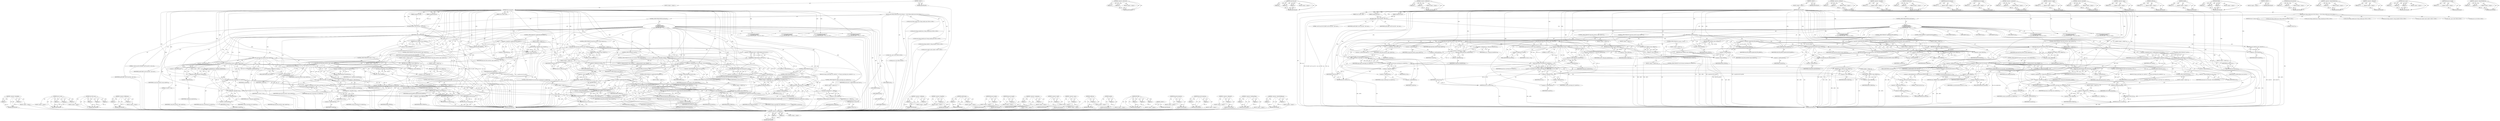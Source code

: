 digraph "&lt;operator&gt;.indirectFieldAccess" {
vulnerable_331 [label=<(METHOD,&lt;operator&gt;.logicalAnd)>];
vulnerable_332 [label=<(PARAM,p1)>];
vulnerable_333 [label=<(PARAM,p2)>];
vulnerable_334 [label=<(BLOCK,&lt;empty&gt;,&lt;empty&gt;)>];
vulnerable_335 [label=<(METHOD_RETURN,ANY)>];
vulnerable_312 [label=<(METHOD,copy_to_user)>];
vulnerable_313 [label=<(PARAM,p1)>];
vulnerable_314 [label=<(PARAM,p2)>];
vulnerable_315 [label=<(PARAM,p3)>];
vulnerable_316 [label=<(BLOCK,&lt;empty&gt;,&lt;empty&gt;)>];
vulnerable_317 [label=<(METHOD_RETURN,ANY)>];
vulnerable_264 [label=<(METHOD,copy_from_user)>];
vulnerable_265 [label=<(PARAM,p1)>];
vulnerable_266 [label=<(PARAM,p2)>];
vulnerable_267 [label=<(PARAM,p3)>];
vulnerable_268 [label=<(BLOCK,&lt;empty&gt;,&lt;empty&gt;)>];
vulnerable_269 [label=<(METHOD_RETURN,ANY)>];
vulnerable_288 [label=<(METHOD,&lt;operator&gt;.fieldAccess)>];
vulnerable_289 [label=<(PARAM,p1)>];
vulnerable_290 [label=<(PARAM,p2)>];
vulnerable_291 [label=<(BLOCK,&lt;empty&gt;,&lt;empty&gt;)>];
vulnerable_292 [label=<(METHOD_RETURN,ANY)>];
vulnerable_6 [label=<(METHOD,&lt;global&gt;)<SUB>1</SUB>>];
vulnerable_7 [label=<(BLOCK,&lt;empty&gt;,&lt;empty&gt;)<SUB>1</SUB>>];
vulnerable_8 [label=<(METHOD,bnep_sock_ioctl)<SUB>1</SUB>>];
vulnerable_9 [label=<(PARAM,struct socket *sock)<SUB>1</SUB>>];
vulnerable_10 [label=<(PARAM,unsigned int cmd)<SUB>1</SUB>>];
vulnerable_11 [label=<(PARAM,unsigned long arg)<SUB>1</SUB>>];
vulnerable_12 [label=<(BLOCK,{
	struct bnep_connlist_req cl;
	struct bnep_co...,{
	struct bnep_connlist_req cl;
	struct bnep_co...)<SUB>2</SUB>>];
vulnerable_13 [label="<(LOCAL,struct bnep_connlist_req cl: bnep_connlist_req)<SUB>3</SUB>>"];
vulnerable_14 [label="<(LOCAL,struct bnep_connadd_req ca: bnep_connadd_req)<SUB>4</SUB>>"];
vulnerable_15 [label="<(LOCAL,struct bnep_conndel_req cd: bnep_conndel_req)<SUB>5</SUB>>"];
vulnerable_16 [label="<(LOCAL,struct bnep_conninfo ci: bnep_conninfo)<SUB>6</SUB>>"];
vulnerable_17 [label="<(LOCAL,struct socket* nsock: socket*)<SUB>7</SUB>>"];
vulnerable_18 [label="<(LOCAL,void __user: void)<SUB>8</SUB>>"];
vulnerable_19 [label="<(LOCAL,int err: int)<SUB>9</SUB>>"];
vulnerable_20 [label=<(BT_DBG,BT_DBG(&quot;cmd %x arg %lx&quot;, cmd, arg))<SUB>11</SUB>>];
vulnerable_21 [label=<(LITERAL,&quot;cmd %x arg %lx&quot;,BT_DBG(&quot;cmd %x arg %lx&quot;, cmd, arg))<SUB>11</SUB>>];
vulnerable_22 [label=<(IDENTIFIER,cmd,BT_DBG(&quot;cmd %x arg %lx&quot;, cmd, arg))<SUB>11</SUB>>];
vulnerable_23 [label=<(IDENTIFIER,arg,BT_DBG(&quot;cmd %x arg %lx&quot;, cmd, arg))<SUB>11</SUB>>];
vulnerable_24 [label=<(CONTROL_STRUCTURE,SWITCH,switch(cmd))<SUB>13</SUB>>];
vulnerable_25 [label=<(IDENTIFIER,cmd,switch(cmd))<SUB>13</SUB>>];
vulnerable_26 [label="<(BLOCK,{
	case BNEPCONNADD:
		if (!capable(CAP_NET_ADM...,{
	case BNEPCONNADD:
		if (!capable(CAP_NET_ADM...)<SUB>13</SUB>>"];
vulnerable_27 [label=<(JUMP_TARGET,case)<SUB>14</SUB>>];
vulnerable_28 [label="<(IDENTIFIER,BNEPCONNADD,{
	case BNEPCONNADD:
		if (!capable(CAP_NET_ADM...)<SUB>14</SUB>>"];
vulnerable_29 [label=<(CONTROL_STRUCTURE,IF,if (!capable(CAP_NET_ADMIN)))<SUB>15</SUB>>];
vulnerable_30 [label=<(&lt;operator&gt;.logicalNot,!capable(CAP_NET_ADMIN))<SUB>15</SUB>>];
vulnerable_31 [label=<(capable,capable(CAP_NET_ADMIN))<SUB>15</SUB>>];
vulnerable_32 [label=<(IDENTIFIER,CAP_NET_ADMIN,capable(CAP_NET_ADMIN))<SUB>15</SUB>>];
vulnerable_33 [label=<(BLOCK,&lt;empty&gt;,&lt;empty&gt;)<SUB>16</SUB>>];
vulnerable_34 [label=<(RETURN,return -EACCES;,return -EACCES;)<SUB>16</SUB>>];
vulnerable_35 [label=<(&lt;operator&gt;.minus,-EACCES)<SUB>16</SUB>>];
vulnerable_36 [label=<(IDENTIFIER,EACCES,-EACCES)<SUB>16</SUB>>];
vulnerable_37 [label=<(CONTROL_STRUCTURE,IF,if (copy_from_user(&amp;ca, argp, sizeof(ca))))<SUB>18</SUB>>];
vulnerable_38 [label=<(copy_from_user,copy_from_user(&amp;ca, argp, sizeof(ca)))<SUB>18</SUB>>];
vulnerable_39 [label=<(&lt;operator&gt;.addressOf,&amp;ca)<SUB>18</SUB>>];
vulnerable_40 [label=<(IDENTIFIER,ca,copy_from_user(&amp;ca, argp, sizeof(ca)))<SUB>18</SUB>>];
vulnerable_41 [label=<(IDENTIFIER,argp,copy_from_user(&amp;ca, argp, sizeof(ca)))<SUB>18</SUB>>];
vulnerable_42 [label=<(&lt;operator&gt;.sizeOf,sizeof(ca))<SUB>18</SUB>>];
vulnerable_43 [label=<(IDENTIFIER,ca,sizeof(ca))<SUB>18</SUB>>];
vulnerable_44 [label=<(BLOCK,&lt;empty&gt;,&lt;empty&gt;)<SUB>19</SUB>>];
vulnerable_45 [label=<(RETURN,return -EFAULT;,return -EFAULT;)<SUB>19</SUB>>];
vulnerable_46 [label=<(&lt;operator&gt;.minus,-EFAULT)<SUB>19</SUB>>];
vulnerable_47 [label=<(IDENTIFIER,EFAULT,-EFAULT)<SUB>19</SUB>>];
vulnerable_48 [label=<(&lt;operator&gt;.assignment,nsock = sockfd_lookup(ca.sock, &amp;err))<SUB>21</SUB>>];
vulnerable_49 [label=<(IDENTIFIER,nsock,nsock = sockfd_lookup(ca.sock, &amp;err))<SUB>21</SUB>>];
vulnerable_50 [label=<(sockfd_lookup,sockfd_lookup(ca.sock, &amp;err))<SUB>21</SUB>>];
vulnerable_51 [label=<(&lt;operator&gt;.fieldAccess,ca.sock)<SUB>21</SUB>>];
vulnerable_52 [label=<(IDENTIFIER,ca,sockfd_lookup(ca.sock, &amp;err))<SUB>21</SUB>>];
vulnerable_53 [label=<(FIELD_IDENTIFIER,sock,sock)<SUB>21</SUB>>];
vulnerable_54 [label=<(&lt;operator&gt;.addressOf,&amp;err)<SUB>21</SUB>>];
vulnerable_55 [label=<(IDENTIFIER,err,sockfd_lookup(ca.sock, &amp;err))<SUB>21</SUB>>];
vulnerable_56 [label=<(CONTROL_STRUCTURE,IF,if (!nsock))<SUB>22</SUB>>];
vulnerable_57 [label=<(&lt;operator&gt;.logicalNot,!nsock)<SUB>22</SUB>>];
vulnerable_58 [label=<(IDENTIFIER,nsock,!nsock)<SUB>22</SUB>>];
vulnerable_59 [label=<(BLOCK,&lt;empty&gt;,&lt;empty&gt;)<SUB>23</SUB>>];
vulnerable_60 [label=<(RETURN,return err;,return err;)<SUB>23</SUB>>];
vulnerable_61 [label=<(IDENTIFIER,err,return err;)<SUB>23</SUB>>];
vulnerable_62 [label=<(CONTROL_STRUCTURE,IF,if (nsock-&gt;sk-&gt;sk_state != BT_CONNECTED))<SUB>25</SUB>>];
vulnerable_63 [label=<(&lt;operator&gt;.notEquals,nsock-&gt;sk-&gt;sk_state != BT_CONNECTED)<SUB>25</SUB>>];
vulnerable_64 [label=<(&lt;operator&gt;.indirectFieldAccess,nsock-&gt;sk-&gt;sk_state)<SUB>25</SUB>>];
vulnerable_65 [label=<(&lt;operator&gt;.indirectFieldAccess,nsock-&gt;sk)<SUB>25</SUB>>];
vulnerable_66 [label=<(IDENTIFIER,nsock,nsock-&gt;sk-&gt;sk_state != BT_CONNECTED)<SUB>25</SUB>>];
vulnerable_67 [label=<(FIELD_IDENTIFIER,sk,sk)<SUB>25</SUB>>];
vulnerable_68 [label=<(FIELD_IDENTIFIER,sk_state,sk_state)<SUB>25</SUB>>];
vulnerable_69 [label=<(IDENTIFIER,BT_CONNECTED,nsock-&gt;sk-&gt;sk_state != BT_CONNECTED)<SUB>25</SUB>>];
vulnerable_70 [label=<(BLOCK,{
 			sockfd_put(nsock);
 			return -EBADFD;
 		},{
 			sockfd_put(nsock);
 			return -EBADFD;
 		})<SUB>25</SUB>>];
vulnerable_71 [label=<(sockfd_put,sockfd_put(nsock))<SUB>26</SUB>>];
vulnerable_72 [label=<(IDENTIFIER,nsock,sockfd_put(nsock))<SUB>26</SUB>>];
vulnerable_73 [label=<(RETURN,return -EBADFD;,return -EBADFD;)<SUB>27</SUB>>];
vulnerable_74 [label=<(&lt;operator&gt;.minus,-EBADFD)<SUB>27</SUB>>];
vulnerable_75 [label=<(IDENTIFIER,EBADFD,-EBADFD)<SUB>27</SUB>>];
vulnerable_76 [label=<(&lt;operator&gt;.assignment,err = bnep_add_connection(&amp;ca, nsock))<SUB>30</SUB>>];
vulnerable_77 [label=<(IDENTIFIER,err,err = bnep_add_connection(&amp;ca, nsock))<SUB>30</SUB>>];
vulnerable_78 [label=<(bnep_add_connection,bnep_add_connection(&amp;ca, nsock))<SUB>30</SUB>>];
vulnerable_79 [label=<(&lt;operator&gt;.addressOf,&amp;ca)<SUB>30</SUB>>];
vulnerable_80 [label=<(IDENTIFIER,ca,bnep_add_connection(&amp;ca, nsock))<SUB>30</SUB>>];
vulnerable_81 [label=<(IDENTIFIER,nsock,bnep_add_connection(&amp;ca, nsock))<SUB>30</SUB>>];
vulnerable_82 [label=<(CONTROL_STRUCTURE,IF,if (!err))<SUB>31</SUB>>];
vulnerable_83 [label=<(&lt;operator&gt;.logicalNot,!err)<SUB>31</SUB>>];
vulnerable_84 [label=<(IDENTIFIER,err,!err)<SUB>31</SUB>>];
vulnerable_85 [label=<(BLOCK,{
			if (copy_to_user(argp, &amp;ca, sizeof(ca)))
	...,{
			if (copy_to_user(argp, &amp;ca, sizeof(ca)))
	...)<SUB>31</SUB>>];
vulnerable_86 [label=<(CONTROL_STRUCTURE,IF,if (copy_to_user(argp, &amp;ca, sizeof(ca))))<SUB>32</SUB>>];
vulnerable_87 [label=<(copy_to_user,copy_to_user(argp, &amp;ca, sizeof(ca)))<SUB>32</SUB>>];
vulnerable_88 [label=<(IDENTIFIER,argp,copy_to_user(argp, &amp;ca, sizeof(ca)))<SUB>32</SUB>>];
vulnerable_89 [label=<(&lt;operator&gt;.addressOf,&amp;ca)<SUB>32</SUB>>];
vulnerable_90 [label=<(IDENTIFIER,ca,copy_to_user(argp, &amp;ca, sizeof(ca)))<SUB>32</SUB>>];
vulnerable_91 [label=<(&lt;operator&gt;.sizeOf,sizeof(ca))<SUB>32</SUB>>];
vulnerable_92 [label=<(IDENTIFIER,ca,sizeof(ca))<SUB>32</SUB>>];
vulnerable_93 [label=<(BLOCK,&lt;empty&gt;,&lt;empty&gt;)<SUB>33</SUB>>];
vulnerable_94 [label=<(&lt;operator&gt;.assignment,err = -EFAULT)<SUB>33</SUB>>];
vulnerable_95 [label=<(IDENTIFIER,err,err = -EFAULT)<SUB>33</SUB>>];
vulnerable_96 [label=<(&lt;operator&gt;.minus,-EFAULT)<SUB>33</SUB>>];
vulnerable_97 [label=<(IDENTIFIER,EFAULT,-EFAULT)<SUB>33</SUB>>];
vulnerable_98 [label=<(CONTROL_STRUCTURE,ELSE,else)<SUB>35</SUB>>];
vulnerable_99 [label=<(BLOCK,&lt;empty&gt;,&lt;empty&gt;)<SUB>35</SUB>>];
vulnerable_100 [label=<(sockfd_put,sockfd_put(nsock))<SUB>35</SUB>>];
vulnerable_101 [label=<(IDENTIFIER,nsock,sockfd_put(nsock))<SUB>35</SUB>>];
vulnerable_102 [label=<(RETURN,return err;,return err;)<SUB>37</SUB>>];
vulnerable_103 [label=<(IDENTIFIER,err,return err;)<SUB>37</SUB>>];
vulnerable_104 [label=<(JUMP_TARGET,case)<SUB>39</SUB>>];
vulnerable_105 [label="<(IDENTIFIER,BNEPCONNDEL,{
	case BNEPCONNADD:
		if (!capable(CAP_NET_ADM...)<SUB>39</SUB>>"];
vulnerable_106 [label=<(CONTROL_STRUCTURE,IF,if (!capable(CAP_NET_ADMIN)))<SUB>40</SUB>>];
vulnerable_107 [label=<(&lt;operator&gt;.logicalNot,!capable(CAP_NET_ADMIN))<SUB>40</SUB>>];
vulnerable_108 [label=<(capable,capable(CAP_NET_ADMIN))<SUB>40</SUB>>];
vulnerable_109 [label=<(IDENTIFIER,CAP_NET_ADMIN,capable(CAP_NET_ADMIN))<SUB>40</SUB>>];
vulnerable_110 [label=<(BLOCK,&lt;empty&gt;,&lt;empty&gt;)<SUB>41</SUB>>];
vulnerable_111 [label=<(RETURN,return -EACCES;,return -EACCES;)<SUB>41</SUB>>];
vulnerable_112 [label=<(&lt;operator&gt;.minus,-EACCES)<SUB>41</SUB>>];
vulnerable_113 [label=<(IDENTIFIER,EACCES,-EACCES)<SUB>41</SUB>>];
vulnerable_114 [label=<(CONTROL_STRUCTURE,IF,if (copy_from_user(&amp;cd, argp, sizeof(cd))))<SUB>43</SUB>>];
vulnerable_115 [label=<(copy_from_user,copy_from_user(&amp;cd, argp, sizeof(cd)))<SUB>43</SUB>>];
vulnerable_116 [label=<(&lt;operator&gt;.addressOf,&amp;cd)<SUB>43</SUB>>];
vulnerable_117 [label=<(IDENTIFIER,cd,copy_from_user(&amp;cd, argp, sizeof(cd)))<SUB>43</SUB>>];
vulnerable_118 [label=<(IDENTIFIER,argp,copy_from_user(&amp;cd, argp, sizeof(cd)))<SUB>43</SUB>>];
vulnerable_119 [label=<(&lt;operator&gt;.sizeOf,sizeof(cd))<SUB>43</SUB>>];
vulnerable_120 [label=<(IDENTIFIER,cd,sizeof(cd))<SUB>43</SUB>>];
vulnerable_121 [label=<(BLOCK,&lt;empty&gt;,&lt;empty&gt;)<SUB>44</SUB>>];
vulnerable_122 [label=<(RETURN,return -EFAULT;,return -EFAULT;)<SUB>44</SUB>>];
vulnerable_123 [label=<(&lt;operator&gt;.minus,-EFAULT)<SUB>44</SUB>>];
vulnerable_124 [label=<(IDENTIFIER,EFAULT,-EFAULT)<SUB>44</SUB>>];
vulnerable_125 [label=<(RETURN,return bnep_del_connection(&amp;cd);,return bnep_del_connection(&amp;cd);)<SUB>46</SUB>>];
vulnerable_126 [label=<(bnep_del_connection,bnep_del_connection(&amp;cd))<SUB>46</SUB>>];
vulnerable_127 [label=<(&lt;operator&gt;.addressOf,&amp;cd)<SUB>46</SUB>>];
vulnerable_128 [label=<(IDENTIFIER,cd,bnep_del_connection(&amp;cd))<SUB>46</SUB>>];
vulnerable_129 [label=<(JUMP_TARGET,case)<SUB>48</SUB>>];
vulnerable_130 [label="<(IDENTIFIER,BNEPGETCONNLIST,{
	case BNEPCONNADD:
		if (!capable(CAP_NET_ADM...)<SUB>48</SUB>>"];
vulnerable_131 [label=<(CONTROL_STRUCTURE,IF,if (copy_from_user(&amp;cl, argp, sizeof(cl))))<SUB>49</SUB>>];
vulnerable_132 [label=<(copy_from_user,copy_from_user(&amp;cl, argp, sizeof(cl)))<SUB>49</SUB>>];
vulnerable_133 [label=<(&lt;operator&gt;.addressOf,&amp;cl)<SUB>49</SUB>>];
vulnerable_134 [label=<(IDENTIFIER,cl,copy_from_user(&amp;cl, argp, sizeof(cl)))<SUB>49</SUB>>];
vulnerable_135 [label=<(IDENTIFIER,argp,copy_from_user(&amp;cl, argp, sizeof(cl)))<SUB>49</SUB>>];
vulnerable_136 [label=<(&lt;operator&gt;.sizeOf,sizeof(cl))<SUB>49</SUB>>];
vulnerable_137 [label=<(IDENTIFIER,cl,sizeof(cl))<SUB>49</SUB>>];
vulnerable_138 [label=<(BLOCK,&lt;empty&gt;,&lt;empty&gt;)<SUB>50</SUB>>];
vulnerable_139 [label=<(RETURN,return -EFAULT;,return -EFAULT;)<SUB>50</SUB>>];
vulnerable_140 [label=<(&lt;operator&gt;.minus,-EFAULT)<SUB>50</SUB>>];
vulnerable_141 [label=<(IDENTIFIER,EFAULT,-EFAULT)<SUB>50</SUB>>];
vulnerable_142 [label=<(CONTROL_STRUCTURE,IF,if (cl.cnum &lt;= 0))<SUB>52</SUB>>];
vulnerable_143 [label=<(&lt;operator&gt;.lessEqualsThan,cl.cnum &lt;= 0)<SUB>52</SUB>>];
vulnerable_144 [label=<(&lt;operator&gt;.fieldAccess,cl.cnum)<SUB>52</SUB>>];
vulnerable_145 [label=<(IDENTIFIER,cl,cl.cnum &lt;= 0)<SUB>52</SUB>>];
vulnerable_146 [label=<(FIELD_IDENTIFIER,cnum,cnum)<SUB>52</SUB>>];
vulnerable_147 [label=<(LITERAL,0,cl.cnum &lt;= 0)<SUB>52</SUB>>];
vulnerable_148 [label=<(BLOCK,&lt;empty&gt;,&lt;empty&gt;)<SUB>53</SUB>>];
vulnerable_149 [label=<(RETURN,return -EINVAL;,return -EINVAL;)<SUB>53</SUB>>];
vulnerable_150 [label=<(&lt;operator&gt;.minus,-EINVAL)<SUB>53</SUB>>];
vulnerable_151 [label=<(IDENTIFIER,EINVAL,-EINVAL)<SUB>53</SUB>>];
vulnerable_152 [label=<(&lt;operator&gt;.assignment,err = bnep_get_connlist(&amp;cl))<SUB>55</SUB>>];
vulnerable_153 [label=<(IDENTIFIER,err,err = bnep_get_connlist(&amp;cl))<SUB>55</SUB>>];
vulnerable_154 [label=<(bnep_get_connlist,bnep_get_connlist(&amp;cl))<SUB>55</SUB>>];
vulnerable_155 [label=<(&lt;operator&gt;.addressOf,&amp;cl)<SUB>55</SUB>>];
vulnerable_156 [label=<(IDENTIFIER,cl,bnep_get_connlist(&amp;cl))<SUB>55</SUB>>];
vulnerable_157 [label=<(CONTROL_STRUCTURE,IF,if (!err &amp;&amp; copy_to_user(argp, &amp;cl, sizeof(cl))))<SUB>56</SUB>>];
vulnerable_158 [label=<(&lt;operator&gt;.logicalAnd,!err &amp;&amp; copy_to_user(argp, &amp;cl, sizeof(cl)))<SUB>56</SUB>>];
vulnerable_159 [label=<(&lt;operator&gt;.logicalNot,!err)<SUB>56</SUB>>];
vulnerable_160 [label=<(IDENTIFIER,err,!err)<SUB>56</SUB>>];
vulnerable_161 [label=<(copy_to_user,copy_to_user(argp, &amp;cl, sizeof(cl)))<SUB>56</SUB>>];
vulnerable_162 [label=<(IDENTIFIER,argp,copy_to_user(argp, &amp;cl, sizeof(cl)))<SUB>56</SUB>>];
vulnerable_163 [label=<(&lt;operator&gt;.addressOf,&amp;cl)<SUB>56</SUB>>];
vulnerable_164 [label=<(IDENTIFIER,cl,copy_to_user(argp, &amp;cl, sizeof(cl)))<SUB>56</SUB>>];
vulnerable_165 [label=<(&lt;operator&gt;.sizeOf,sizeof(cl))<SUB>56</SUB>>];
vulnerable_166 [label=<(IDENTIFIER,cl,sizeof(cl))<SUB>56</SUB>>];
vulnerable_167 [label=<(BLOCK,&lt;empty&gt;,&lt;empty&gt;)<SUB>57</SUB>>];
vulnerable_168 [label=<(RETURN,return -EFAULT;,return -EFAULT;)<SUB>57</SUB>>];
vulnerable_169 [label=<(&lt;operator&gt;.minus,-EFAULT)<SUB>57</SUB>>];
vulnerable_170 [label=<(IDENTIFIER,EFAULT,-EFAULT)<SUB>57</SUB>>];
vulnerable_171 [label=<(RETURN,return err;,return err;)<SUB>59</SUB>>];
vulnerable_172 [label=<(IDENTIFIER,err,return err;)<SUB>59</SUB>>];
vulnerable_173 [label=<(JUMP_TARGET,case)<SUB>61</SUB>>];
vulnerable_174 [label="<(IDENTIFIER,BNEPGETCONNINFO,{
	case BNEPCONNADD:
		if (!capable(CAP_NET_ADM...)<SUB>61</SUB>>"];
vulnerable_175 [label=<(CONTROL_STRUCTURE,IF,if (copy_from_user(&amp;ci, argp, sizeof(ci))))<SUB>62</SUB>>];
vulnerable_176 [label=<(copy_from_user,copy_from_user(&amp;ci, argp, sizeof(ci)))<SUB>62</SUB>>];
vulnerable_177 [label=<(&lt;operator&gt;.addressOf,&amp;ci)<SUB>62</SUB>>];
vulnerable_178 [label=<(IDENTIFIER,ci,copy_from_user(&amp;ci, argp, sizeof(ci)))<SUB>62</SUB>>];
vulnerable_179 [label=<(IDENTIFIER,argp,copy_from_user(&amp;ci, argp, sizeof(ci)))<SUB>62</SUB>>];
vulnerable_180 [label=<(&lt;operator&gt;.sizeOf,sizeof(ci))<SUB>62</SUB>>];
vulnerable_181 [label=<(IDENTIFIER,ci,sizeof(ci))<SUB>62</SUB>>];
vulnerable_182 [label=<(BLOCK,&lt;empty&gt;,&lt;empty&gt;)<SUB>63</SUB>>];
vulnerable_183 [label=<(RETURN,return -EFAULT;,return -EFAULT;)<SUB>63</SUB>>];
vulnerable_184 [label=<(&lt;operator&gt;.minus,-EFAULT)<SUB>63</SUB>>];
vulnerable_185 [label=<(IDENTIFIER,EFAULT,-EFAULT)<SUB>63</SUB>>];
vulnerable_186 [label=<(&lt;operator&gt;.assignment,err = bnep_get_conninfo(&amp;ci))<SUB>65</SUB>>];
vulnerable_187 [label=<(IDENTIFIER,err,err = bnep_get_conninfo(&amp;ci))<SUB>65</SUB>>];
vulnerable_188 [label=<(bnep_get_conninfo,bnep_get_conninfo(&amp;ci))<SUB>65</SUB>>];
vulnerable_189 [label=<(&lt;operator&gt;.addressOf,&amp;ci)<SUB>65</SUB>>];
vulnerable_190 [label=<(IDENTIFIER,ci,bnep_get_conninfo(&amp;ci))<SUB>65</SUB>>];
vulnerable_191 [label=<(CONTROL_STRUCTURE,IF,if (!err &amp;&amp; copy_to_user(argp, &amp;ci, sizeof(ci))))<SUB>66</SUB>>];
vulnerable_192 [label=<(&lt;operator&gt;.logicalAnd,!err &amp;&amp; copy_to_user(argp, &amp;ci, sizeof(ci)))<SUB>66</SUB>>];
vulnerable_193 [label=<(&lt;operator&gt;.logicalNot,!err)<SUB>66</SUB>>];
vulnerable_194 [label=<(IDENTIFIER,err,!err)<SUB>66</SUB>>];
vulnerable_195 [label=<(copy_to_user,copy_to_user(argp, &amp;ci, sizeof(ci)))<SUB>66</SUB>>];
vulnerable_196 [label=<(IDENTIFIER,argp,copy_to_user(argp, &amp;ci, sizeof(ci)))<SUB>66</SUB>>];
vulnerable_197 [label=<(&lt;operator&gt;.addressOf,&amp;ci)<SUB>66</SUB>>];
vulnerable_198 [label=<(IDENTIFIER,ci,copy_to_user(argp, &amp;ci, sizeof(ci)))<SUB>66</SUB>>];
vulnerable_199 [label=<(&lt;operator&gt;.sizeOf,sizeof(ci))<SUB>66</SUB>>];
vulnerable_200 [label=<(IDENTIFIER,ci,sizeof(ci))<SUB>66</SUB>>];
vulnerable_201 [label=<(BLOCK,&lt;empty&gt;,&lt;empty&gt;)<SUB>67</SUB>>];
vulnerable_202 [label=<(RETURN,return -EFAULT;,return -EFAULT;)<SUB>67</SUB>>];
vulnerable_203 [label=<(&lt;operator&gt;.minus,-EFAULT)<SUB>67</SUB>>];
vulnerable_204 [label=<(IDENTIFIER,EFAULT,-EFAULT)<SUB>67</SUB>>];
vulnerable_205 [label=<(RETURN,return err;,return err;)<SUB>69</SUB>>];
vulnerable_206 [label=<(IDENTIFIER,err,return err;)<SUB>69</SUB>>];
vulnerable_207 [label=<(JUMP_TARGET,default)<SUB>71</SUB>>];
vulnerable_208 [label=<(RETURN,return -EINVAL;,return -EINVAL;)<SUB>72</SUB>>];
vulnerable_209 [label=<(&lt;operator&gt;.minus,-EINVAL)<SUB>72</SUB>>];
vulnerable_210 [label=<(IDENTIFIER,EINVAL,-EINVAL)<SUB>72</SUB>>];
vulnerable_211 [label=<(RETURN,return 0;,return 0;)<SUB>75</SUB>>];
vulnerable_212 [label=<(LITERAL,0,return 0;)<SUB>75</SUB>>];
vulnerable_213 [label=<(METHOD_RETURN,int)<SUB>1</SUB>>];
vulnerable_215 [label=<(METHOD_RETURN,ANY)<SUB>1</SUB>>];
vulnerable_293 [label=<(METHOD,&lt;operator&gt;.notEquals)>];
vulnerable_294 [label=<(PARAM,p1)>];
vulnerable_295 [label=<(PARAM,p2)>];
vulnerable_296 [label=<(BLOCK,&lt;empty&gt;,&lt;empty&gt;)>];
vulnerable_297 [label=<(METHOD_RETURN,ANY)>];
vulnerable_252 [label=<(METHOD,&lt;operator&gt;.logicalNot)>];
vulnerable_253 [label=<(PARAM,p1)>];
vulnerable_254 [label=<(BLOCK,&lt;empty&gt;,&lt;empty&gt;)>];
vulnerable_255 [label=<(METHOD_RETURN,ANY)>];
vulnerable_283 [label=<(METHOD,sockfd_lookup)>];
vulnerable_284 [label=<(PARAM,p1)>];
vulnerable_285 [label=<(PARAM,p2)>];
vulnerable_286 [label=<(BLOCK,&lt;empty&gt;,&lt;empty&gt;)>];
vulnerable_287 [label=<(METHOD_RETURN,ANY)>];
vulnerable_327 [label=<(METHOD,bnep_get_connlist)>];
vulnerable_328 [label=<(PARAM,p1)>];
vulnerable_329 [label=<(BLOCK,&lt;empty&gt;,&lt;empty&gt;)>];
vulnerable_330 [label=<(METHOD_RETURN,ANY)>];
vulnerable_336 [label=<(METHOD,bnep_get_conninfo)>];
vulnerable_337 [label=<(PARAM,p1)>];
vulnerable_338 [label=<(BLOCK,&lt;empty&gt;,&lt;empty&gt;)>];
vulnerable_339 [label=<(METHOD_RETURN,ANY)>];
vulnerable_278 [label=<(METHOD,&lt;operator&gt;.assignment)>];
vulnerable_279 [label=<(PARAM,p1)>];
vulnerable_280 [label=<(PARAM,p2)>];
vulnerable_281 [label=<(BLOCK,&lt;empty&gt;,&lt;empty&gt;)>];
vulnerable_282 [label=<(METHOD_RETURN,ANY)>];
vulnerable_274 [label=<(METHOD,&lt;operator&gt;.sizeOf)>];
vulnerable_275 [label=<(PARAM,p1)>];
vulnerable_276 [label=<(BLOCK,&lt;empty&gt;,&lt;empty&gt;)>];
vulnerable_277 [label=<(METHOD_RETURN,ANY)>];
vulnerable_260 [label=<(METHOD,&lt;operator&gt;.minus)>];
vulnerable_261 [label=<(PARAM,p1)>];
vulnerable_262 [label=<(BLOCK,&lt;empty&gt;,&lt;empty&gt;)>];
vulnerable_263 [label=<(METHOD_RETURN,ANY)>];
vulnerable_303 [label=<(METHOD,sockfd_put)>];
vulnerable_304 [label=<(PARAM,p1)>];
vulnerable_305 [label=<(BLOCK,&lt;empty&gt;,&lt;empty&gt;)>];
vulnerable_306 [label=<(METHOD_RETURN,ANY)>];
vulnerable_256 [label=<(METHOD,capable)>];
vulnerable_257 [label=<(PARAM,p1)>];
vulnerable_258 [label=<(BLOCK,&lt;empty&gt;,&lt;empty&gt;)>];
vulnerable_259 [label=<(METHOD_RETURN,ANY)>];
vulnerable_246 [label=<(METHOD,BT_DBG)>];
vulnerable_247 [label=<(PARAM,p1)>];
vulnerable_248 [label=<(PARAM,p2)>];
vulnerable_249 [label=<(PARAM,p3)>];
vulnerable_250 [label=<(BLOCK,&lt;empty&gt;,&lt;empty&gt;)>];
vulnerable_251 [label=<(METHOD_RETURN,ANY)>];
vulnerable_240 [label=<(METHOD,&lt;global&gt;)<SUB>1</SUB>>];
vulnerable_241 [label=<(BLOCK,&lt;empty&gt;,&lt;empty&gt;)>];
vulnerable_242 [label=<(METHOD_RETURN,ANY)>];
vulnerable_318 [label=<(METHOD,bnep_del_connection)>];
vulnerable_319 [label=<(PARAM,p1)>];
vulnerable_320 [label=<(BLOCK,&lt;empty&gt;,&lt;empty&gt;)>];
vulnerable_321 [label=<(METHOD_RETURN,ANY)>];
vulnerable_307 [label=<(METHOD,bnep_add_connection)>];
vulnerable_308 [label=<(PARAM,p1)>];
vulnerable_309 [label=<(PARAM,p2)>];
vulnerable_310 [label=<(BLOCK,&lt;empty&gt;,&lt;empty&gt;)>];
vulnerable_311 [label=<(METHOD_RETURN,ANY)>];
vulnerable_270 [label=<(METHOD,&lt;operator&gt;.addressOf)>];
vulnerable_271 [label=<(PARAM,p1)>];
vulnerable_272 [label=<(BLOCK,&lt;empty&gt;,&lt;empty&gt;)>];
vulnerable_273 [label=<(METHOD_RETURN,ANY)>];
vulnerable_322 [label=<(METHOD,&lt;operator&gt;.lessEqualsThan)>];
vulnerable_323 [label=<(PARAM,p1)>];
vulnerable_324 [label=<(PARAM,p2)>];
vulnerable_325 [label=<(BLOCK,&lt;empty&gt;,&lt;empty&gt;)>];
vulnerable_326 [label=<(METHOD_RETURN,ANY)>];
vulnerable_298 [label=<(METHOD,&lt;operator&gt;.indirectFieldAccess)>];
vulnerable_299 [label=<(PARAM,p1)>];
vulnerable_300 [label=<(PARAM,p2)>];
vulnerable_301 [label=<(BLOCK,&lt;empty&gt;,&lt;empty&gt;)>];
vulnerable_302 [label=<(METHOD_RETURN,ANY)>];
fixed_344 [label=<(METHOD,&lt;operator&gt;.lessEqualsThan)>];
fixed_345 [label=<(PARAM,p1)>];
fixed_346 [label=<(PARAM,p2)>];
fixed_347 [label=<(BLOCK,&lt;empty&gt;,&lt;empty&gt;)>];
fixed_348 [label=<(METHOD_RETURN,ANY)>];
fixed_324 [label=<(METHOD,&lt;operator&gt;.subtraction)>];
fixed_325 [label=<(PARAM,p1)>];
fixed_326 [label=<(PARAM,p2)>];
fixed_327 [label=<(BLOCK,&lt;empty&gt;,&lt;empty&gt;)>];
fixed_328 [label=<(METHOD_RETURN,ANY)>];
fixed_276 [label=<(METHOD,copy_from_user)>];
fixed_277 [label=<(PARAM,p1)>];
fixed_278 [label=<(PARAM,p2)>];
fixed_279 [label=<(PARAM,p3)>];
fixed_280 [label=<(BLOCK,&lt;empty&gt;,&lt;empty&gt;)>];
fixed_281 [label=<(METHOD_RETURN,ANY)>];
fixed_300 [label=<(METHOD,&lt;operator&gt;.fieldAccess)>];
fixed_301 [label=<(PARAM,p1)>];
fixed_302 [label=<(PARAM,p2)>];
fixed_303 [label=<(BLOCK,&lt;empty&gt;,&lt;empty&gt;)>];
fixed_304 [label=<(METHOD_RETURN,ANY)>];
fixed_6 [label=<(METHOD,&lt;global&gt;)<SUB>1</SUB>>];
fixed_7 [label=<(BLOCK,&lt;empty&gt;,&lt;empty&gt;)<SUB>1</SUB>>];
fixed_8 [label=<(METHOD,bnep_sock_ioctl)<SUB>1</SUB>>];
fixed_9 [label=<(PARAM,struct socket *sock)<SUB>1</SUB>>];
fixed_10 [label=<(PARAM,unsigned int cmd)<SUB>1</SUB>>];
fixed_11 [label=<(PARAM,unsigned long arg)<SUB>1</SUB>>];
fixed_12 [label=<(BLOCK,{
	struct bnep_connlist_req cl;
	struct bnep_co...,{
	struct bnep_connlist_req cl;
	struct bnep_co...)<SUB>2</SUB>>];
fixed_13 [label="<(LOCAL,struct bnep_connlist_req cl: bnep_connlist_req)<SUB>3</SUB>>"];
fixed_14 [label="<(LOCAL,struct bnep_connadd_req ca: bnep_connadd_req)<SUB>4</SUB>>"];
fixed_15 [label="<(LOCAL,struct bnep_conndel_req cd: bnep_conndel_req)<SUB>5</SUB>>"];
fixed_16 [label="<(LOCAL,struct bnep_conninfo ci: bnep_conninfo)<SUB>6</SUB>>"];
fixed_17 [label="<(LOCAL,struct socket* nsock: socket*)<SUB>7</SUB>>"];
fixed_18 [label="<(LOCAL,void __user: void)<SUB>8</SUB>>"];
fixed_19 [label="<(LOCAL,int err: int)<SUB>9</SUB>>"];
fixed_20 [label=<(BT_DBG,BT_DBG(&quot;cmd %x arg %lx&quot;, cmd, arg))<SUB>11</SUB>>];
fixed_21 [label=<(LITERAL,&quot;cmd %x arg %lx&quot;,BT_DBG(&quot;cmd %x arg %lx&quot;, cmd, arg))<SUB>11</SUB>>];
fixed_22 [label=<(IDENTIFIER,cmd,BT_DBG(&quot;cmd %x arg %lx&quot;, cmd, arg))<SUB>11</SUB>>];
fixed_23 [label=<(IDENTIFIER,arg,BT_DBG(&quot;cmd %x arg %lx&quot;, cmd, arg))<SUB>11</SUB>>];
fixed_24 [label=<(CONTROL_STRUCTURE,SWITCH,switch(cmd))<SUB>13</SUB>>];
fixed_25 [label=<(IDENTIFIER,cmd,switch(cmd))<SUB>13</SUB>>];
fixed_26 [label="<(BLOCK,{
	case BNEPCONNADD:
		if (!capable(CAP_NET_ADM...,{
	case BNEPCONNADD:
		if (!capable(CAP_NET_ADM...)<SUB>13</SUB>>"];
fixed_27 [label=<(JUMP_TARGET,case)<SUB>14</SUB>>];
fixed_28 [label="<(IDENTIFIER,BNEPCONNADD,{
	case BNEPCONNADD:
		if (!capable(CAP_NET_ADM...)<SUB>14</SUB>>"];
fixed_29 [label=<(CONTROL_STRUCTURE,IF,if (!capable(CAP_NET_ADMIN)))<SUB>15</SUB>>];
fixed_30 [label=<(&lt;operator&gt;.logicalNot,!capable(CAP_NET_ADMIN))<SUB>15</SUB>>];
fixed_31 [label=<(capable,capable(CAP_NET_ADMIN))<SUB>15</SUB>>];
fixed_32 [label=<(IDENTIFIER,CAP_NET_ADMIN,capable(CAP_NET_ADMIN))<SUB>15</SUB>>];
fixed_33 [label=<(BLOCK,&lt;empty&gt;,&lt;empty&gt;)<SUB>16</SUB>>];
fixed_34 [label=<(RETURN,return -EACCES;,return -EACCES;)<SUB>16</SUB>>];
fixed_35 [label=<(&lt;operator&gt;.minus,-EACCES)<SUB>16</SUB>>];
fixed_36 [label=<(IDENTIFIER,EACCES,-EACCES)<SUB>16</SUB>>];
fixed_37 [label=<(CONTROL_STRUCTURE,IF,if (copy_from_user(&amp;ca, argp, sizeof(ca))))<SUB>18</SUB>>];
fixed_38 [label=<(copy_from_user,copy_from_user(&amp;ca, argp, sizeof(ca)))<SUB>18</SUB>>];
fixed_39 [label=<(&lt;operator&gt;.addressOf,&amp;ca)<SUB>18</SUB>>];
fixed_40 [label=<(IDENTIFIER,ca,copy_from_user(&amp;ca, argp, sizeof(ca)))<SUB>18</SUB>>];
fixed_41 [label=<(IDENTIFIER,argp,copy_from_user(&amp;ca, argp, sizeof(ca)))<SUB>18</SUB>>];
fixed_42 [label=<(&lt;operator&gt;.sizeOf,sizeof(ca))<SUB>18</SUB>>];
fixed_43 [label=<(IDENTIFIER,ca,sizeof(ca))<SUB>18</SUB>>];
fixed_44 [label=<(BLOCK,&lt;empty&gt;,&lt;empty&gt;)<SUB>19</SUB>>];
fixed_45 [label=<(RETURN,return -EFAULT;,return -EFAULT;)<SUB>19</SUB>>];
fixed_46 [label=<(&lt;operator&gt;.minus,-EFAULT)<SUB>19</SUB>>];
fixed_47 [label=<(IDENTIFIER,EFAULT,-EFAULT)<SUB>19</SUB>>];
fixed_48 [label=<(&lt;operator&gt;.assignment,nsock = sockfd_lookup(ca.sock, &amp;err))<SUB>21</SUB>>];
fixed_49 [label=<(IDENTIFIER,nsock,nsock = sockfd_lookup(ca.sock, &amp;err))<SUB>21</SUB>>];
fixed_50 [label=<(sockfd_lookup,sockfd_lookup(ca.sock, &amp;err))<SUB>21</SUB>>];
fixed_51 [label=<(&lt;operator&gt;.fieldAccess,ca.sock)<SUB>21</SUB>>];
fixed_52 [label=<(IDENTIFIER,ca,sockfd_lookup(ca.sock, &amp;err))<SUB>21</SUB>>];
fixed_53 [label=<(FIELD_IDENTIFIER,sock,sock)<SUB>21</SUB>>];
fixed_54 [label=<(&lt;operator&gt;.addressOf,&amp;err)<SUB>21</SUB>>];
fixed_55 [label=<(IDENTIFIER,err,sockfd_lookup(ca.sock, &amp;err))<SUB>21</SUB>>];
fixed_56 [label=<(CONTROL_STRUCTURE,IF,if (!nsock))<SUB>22</SUB>>];
fixed_57 [label=<(&lt;operator&gt;.logicalNot,!nsock)<SUB>22</SUB>>];
fixed_58 [label=<(IDENTIFIER,nsock,!nsock)<SUB>22</SUB>>];
fixed_59 [label=<(BLOCK,&lt;empty&gt;,&lt;empty&gt;)<SUB>23</SUB>>];
fixed_60 [label=<(RETURN,return err;,return err;)<SUB>23</SUB>>];
fixed_61 [label=<(IDENTIFIER,err,return err;)<SUB>23</SUB>>];
fixed_62 [label=<(CONTROL_STRUCTURE,IF,if (nsock-&gt;sk-&gt;sk_state != BT_CONNECTED))<SUB>25</SUB>>];
fixed_63 [label=<(&lt;operator&gt;.notEquals,nsock-&gt;sk-&gt;sk_state != BT_CONNECTED)<SUB>25</SUB>>];
fixed_64 [label=<(&lt;operator&gt;.indirectFieldAccess,nsock-&gt;sk-&gt;sk_state)<SUB>25</SUB>>];
fixed_65 [label=<(&lt;operator&gt;.indirectFieldAccess,nsock-&gt;sk)<SUB>25</SUB>>];
fixed_66 [label=<(IDENTIFIER,nsock,nsock-&gt;sk-&gt;sk_state != BT_CONNECTED)<SUB>25</SUB>>];
fixed_67 [label=<(FIELD_IDENTIFIER,sk,sk)<SUB>25</SUB>>];
fixed_68 [label=<(FIELD_IDENTIFIER,sk_state,sk_state)<SUB>25</SUB>>];
fixed_69 [label=<(IDENTIFIER,BT_CONNECTED,nsock-&gt;sk-&gt;sk_state != BT_CONNECTED)<SUB>25</SUB>>];
fixed_70 [label=<(BLOCK,{
 			sockfd_put(nsock);
 			return -EBADFD;
 		},{
 			sockfd_put(nsock);
 			return -EBADFD;
 		})<SUB>25</SUB>>];
fixed_71 [label=<(sockfd_put,sockfd_put(nsock))<SUB>26</SUB>>];
fixed_72 [label=<(IDENTIFIER,nsock,sockfd_put(nsock))<SUB>26</SUB>>];
fixed_73 [label=<(RETURN,return -EBADFD;,return -EBADFD;)<SUB>27</SUB>>];
fixed_74 [label=<(&lt;operator&gt;.minus,-EBADFD)<SUB>27</SUB>>];
fixed_75 [label=<(IDENTIFIER,EBADFD,-EBADFD)<SUB>27</SUB>>];
fixed_76 [label=<(&lt;operator&gt;.assignment,ca.device[sizeof(ca.device)-1] = 0)<SUB>29</SUB>>];
fixed_77 [label=<(&lt;operator&gt;.indirectIndexAccess,ca.device[sizeof(ca.device)-1])<SUB>29</SUB>>];
fixed_78 [label=<(&lt;operator&gt;.fieldAccess,ca.device)<SUB>29</SUB>>];
fixed_79 [label=<(IDENTIFIER,ca,ca.device[sizeof(ca.device)-1] = 0)<SUB>29</SUB>>];
fixed_80 [label=<(FIELD_IDENTIFIER,device,device)<SUB>29</SUB>>];
fixed_81 [label=<(&lt;operator&gt;.subtraction,sizeof(ca.device)-1)<SUB>29</SUB>>];
fixed_82 [label=<(&lt;operator&gt;.sizeOf,sizeof(ca.device))<SUB>29</SUB>>];
fixed_83 [label=<(&lt;operator&gt;.fieldAccess,ca.device)<SUB>29</SUB>>];
fixed_84 [label=<(IDENTIFIER,ca,sizeof(ca.device))<SUB>29</SUB>>];
fixed_85 [label=<(FIELD_IDENTIFIER,device,device)<SUB>29</SUB>>];
fixed_86 [label=<(LITERAL,1,sizeof(ca.device)-1)<SUB>29</SUB>>];
fixed_87 [label=<(LITERAL,0,ca.device[sizeof(ca.device)-1] = 0)<SUB>29</SUB>>];
fixed_88 [label=<(&lt;operator&gt;.assignment,err = bnep_add_connection(&amp;ca, nsock))<SUB>31</SUB>>];
fixed_89 [label=<(IDENTIFIER,err,err = bnep_add_connection(&amp;ca, nsock))<SUB>31</SUB>>];
fixed_90 [label=<(bnep_add_connection,bnep_add_connection(&amp;ca, nsock))<SUB>31</SUB>>];
fixed_91 [label=<(&lt;operator&gt;.addressOf,&amp;ca)<SUB>31</SUB>>];
fixed_92 [label=<(IDENTIFIER,ca,bnep_add_connection(&amp;ca, nsock))<SUB>31</SUB>>];
fixed_93 [label=<(IDENTIFIER,nsock,bnep_add_connection(&amp;ca, nsock))<SUB>31</SUB>>];
fixed_94 [label=<(CONTROL_STRUCTURE,IF,if (!err))<SUB>32</SUB>>];
fixed_95 [label=<(&lt;operator&gt;.logicalNot,!err)<SUB>32</SUB>>];
fixed_96 [label=<(IDENTIFIER,err,!err)<SUB>32</SUB>>];
fixed_97 [label=<(BLOCK,{
			if (copy_to_user(argp, &amp;ca, sizeof(ca)))
	...,{
			if (copy_to_user(argp, &amp;ca, sizeof(ca)))
	...)<SUB>32</SUB>>];
fixed_98 [label=<(CONTROL_STRUCTURE,IF,if (copy_to_user(argp, &amp;ca, sizeof(ca))))<SUB>33</SUB>>];
fixed_99 [label=<(copy_to_user,copy_to_user(argp, &amp;ca, sizeof(ca)))<SUB>33</SUB>>];
fixed_100 [label=<(IDENTIFIER,argp,copy_to_user(argp, &amp;ca, sizeof(ca)))<SUB>33</SUB>>];
fixed_101 [label=<(&lt;operator&gt;.addressOf,&amp;ca)<SUB>33</SUB>>];
fixed_102 [label=<(IDENTIFIER,ca,copy_to_user(argp, &amp;ca, sizeof(ca)))<SUB>33</SUB>>];
fixed_103 [label=<(&lt;operator&gt;.sizeOf,sizeof(ca))<SUB>33</SUB>>];
fixed_104 [label=<(IDENTIFIER,ca,sizeof(ca))<SUB>33</SUB>>];
fixed_105 [label=<(BLOCK,&lt;empty&gt;,&lt;empty&gt;)<SUB>34</SUB>>];
fixed_106 [label=<(&lt;operator&gt;.assignment,err = -EFAULT)<SUB>34</SUB>>];
fixed_107 [label=<(IDENTIFIER,err,err = -EFAULT)<SUB>34</SUB>>];
fixed_108 [label=<(&lt;operator&gt;.minus,-EFAULT)<SUB>34</SUB>>];
fixed_109 [label=<(IDENTIFIER,EFAULT,-EFAULT)<SUB>34</SUB>>];
fixed_110 [label=<(CONTROL_STRUCTURE,ELSE,else)<SUB>36</SUB>>];
fixed_111 [label=<(BLOCK,&lt;empty&gt;,&lt;empty&gt;)<SUB>36</SUB>>];
fixed_112 [label=<(sockfd_put,sockfd_put(nsock))<SUB>36</SUB>>];
fixed_113 [label=<(IDENTIFIER,nsock,sockfd_put(nsock))<SUB>36</SUB>>];
fixed_114 [label=<(RETURN,return err;,return err;)<SUB>38</SUB>>];
fixed_115 [label=<(IDENTIFIER,err,return err;)<SUB>38</SUB>>];
fixed_116 [label=<(JUMP_TARGET,case)<SUB>40</SUB>>];
fixed_117 [label="<(IDENTIFIER,BNEPCONNDEL,{
	case BNEPCONNADD:
		if (!capable(CAP_NET_ADM...)<SUB>40</SUB>>"];
fixed_118 [label=<(CONTROL_STRUCTURE,IF,if (!capable(CAP_NET_ADMIN)))<SUB>41</SUB>>];
fixed_119 [label=<(&lt;operator&gt;.logicalNot,!capable(CAP_NET_ADMIN))<SUB>41</SUB>>];
fixed_120 [label=<(capable,capable(CAP_NET_ADMIN))<SUB>41</SUB>>];
fixed_121 [label=<(IDENTIFIER,CAP_NET_ADMIN,capable(CAP_NET_ADMIN))<SUB>41</SUB>>];
fixed_122 [label=<(BLOCK,&lt;empty&gt;,&lt;empty&gt;)<SUB>42</SUB>>];
fixed_123 [label=<(RETURN,return -EACCES;,return -EACCES;)<SUB>42</SUB>>];
fixed_124 [label=<(&lt;operator&gt;.minus,-EACCES)<SUB>42</SUB>>];
fixed_125 [label=<(IDENTIFIER,EACCES,-EACCES)<SUB>42</SUB>>];
fixed_126 [label=<(CONTROL_STRUCTURE,IF,if (copy_from_user(&amp;cd, argp, sizeof(cd))))<SUB>44</SUB>>];
fixed_127 [label=<(copy_from_user,copy_from_user(&amp;cd, argp, sizeof(cd)))<SUB>44</SUB>>];
fixed_128 [label=<(&lt;operator&gt;.addressOf,&amp;cd)<SUB>44</SUB>>];
fixed_129 [label=<(IDENTIFIER,cd,copy_from_user(&amp;cd, argp, sizeof(cd)))<SUB>44</SUB>>];
fixed_130 [label=<(IDENTIFIER,argp,copy_from_user(&amp;cd, argp, sizeof(cd)))<SUB>44</SUB>>];
fixed_131 [label=<(&lt;operator&gt;.sizeOf,sizeof(cd))<SUB>44</SUB>>];
fixed_132 [label=<(IDENTIFIER,cd,sizeof(cd))<SUB>44</SUB>>];
fixed_133 [label=<(BLOCK,&lt;empty&gt;,&lt;empty&gt;)<SUB>45</SUB>>];
fixed_134 [label=<(RETURN,return -EFAULT;,return -EFAULT;)<SUB>45</SUB>>];
fixed_135 [label=<(&lt;operator&gt;.minus,-EFAULT)<SUB>45</SUB>>];
fixed_136 [label=<(IDENTIFIER,EFAULT,-EFAULT)<SUB>45</SUB>>];
fixed_137 [label=<(RETURN,return bnep_del_connection(&amp;cd);,return bnep_del_connection(&amp;cd);)<SUB>47</SUB>>];
fixed_138 [label=<(bnep_del_connection,bnep_del_connection(&amp;cd))<SUB>47</SUB>>];
fixed_139 [label=<(&lt;operator&gt;.addressOf,&amp;cd)<SUB>47</SUB>>];
fixed_140 [label=<(IDENTIFIER,cd,bnep_del_connection(&amp;cd))<SUB>47</SUB>>];
fixed_141 [label=<(JUMP_TARGET,case)<SUB>49</SUB>>];
fixed_142 [label="<(IDENTIFIER,BNEPGETCONNLIST,{
	case BNEPCONNADD:
		if (!capable(CAP_NET_ADM...)<SUB>49</SUB>>"];
fixed_143 [label=<(CONTROL_STRUCTURE,IF,if (copy_from_user(&amp;cl, argp, sizeof(cl))))<SUB>50</SUB>>];
fixed_144 [label=<(copy_from_user,copy_from_user(&amp;cl, argp, sizeof(cl)))<SUB>50</SUB>>];
fixed_145 [label=<(&lt;operator&gt;.addressOf,&amp;cl)<SUB>50</SUB>>];
fixed_146 [label=<(IDENTIFIER,cl,copy_from_user(&amp;cl, argp, sizeof(cl)))<SUB>50</SUB>>];
fixed_147 [label=<(IDENTIFIER,argp,copy_from_user(&amp;cl, argp, sizeof(cl)))<SUB>50</SUB>>];
fixed_148 [label=<(&lt;operator&gt;.sizeOf,sizeof(cl))<SUB>50</SUB>>];
fixed_149 [label=<(IDENTIFIER,cl,sizeof(cl))<SUB>50</SUB>>];
fixed_150 [label=<(BLOCK,&lt;empty&gt;,&lt;empty&gt;)<SUB>51</SUB>>];
fixed_151 [label=<(RETURN,return -EFAULT;,return -EFAULT;)<SUB>51</SUB>>];
fixed_152 [label=<(&lt;operator&gt;.minus,-EFAULT)<SUB>51</SUB>>];
fixed_153 [label=<(IDENTIFIER,EFAULT,-EFAULT)<SUB>51</SUB>>];
fixed_154 [label=<(CONTROL_STRUCTURE,IF,if (cl.cnum &lt;= 0))<SUB>53</SUB>>];
fixed_155 [label=<(&lt;operator&gt;.lessEqualsThan,cl.cnum &lt;= 0)<SUB>53</SUB>>];
fixed_156 [label=<(&lt;operator&gt;.fieldAccess,cl.cnum)<SUB>53</SUB>>];
fixed_157 [label=<(IDENTIFIER,cl,cl.cnum &lt;= 0)<SUB>53</SUB>>];
fixed_158 [label=<(FIELD_IDENTIFIER,cnum,cnum)<SUB>53</SUB>>];
fixed_159 [label=<(LITERAL,0,cl.cnum &lt;= 0)<SUB>53</SUB>>];
fixed_160 [label=<(BLOCK,&lt;empty&gt;,&lt;empty&gt;)<SUB>54</SUB>>];
fixed_161 [label=<(RETURN,return -EINVAL;,return -EINVAL;)<SUB>54</SUB>>];
fixed_162 [label=<(&lt;operator&gt;.minus,-EINVAL)<SUB>54</SUB>>];
fixed_163 [label=<(IDENTIFIER,EINVAL,-EINVAL)<SUB>54</SUB>>];
fixed_164 [label=<(&lt;operator&gt;.assignment,err = bnep_get_connlist(&amp;cl))<SUB>56</SUB>>];
fixed_165 [label=<(IDENTIFIER,err,err = bnep_get_connlist(&amp;cl))<SUB>56</SUB>>];
fixed_166 [label=<(bnep_get_connlist,bnep_get_connlist(&amp;cl))<SUB>56</SUB>>];
fixed_167 [label=<(&lt;operator&gt;.addressOf,&amp;cl)<SUB>56</SUB>>];
fixed_168 [label=<(IDENTIFIER,cl,bnep_get_connlist(&amp;cl))<SUB>56</SUB>>];
fixed_169 [label=<(CONTROL_STRUCTURE,IF,if (!err &amp;&amp; copy_to_user(argp, &amp;cl, sizeof(cl))))<SUB>57</SUB>>];
fixed_170 [label=<(&lt;operator&gt;.logicalAnd,!err &amp;&amp; copy_to_user(argp, &amp;cl, sizeof(cl)))<SUB>57</SUB>>];
fixed_171 [label=<(&lt;operator&gt;.logicalNot,!err)<SUB>57</SUB>>];
fixed_172 [label=<(IDENTIFIER,err,!err)<SUB>57</SUB>>];
fixed_173 [label=<(copy_to_user,copy_to_user(argp, &amp;cl, sizeof(cl)))<SUB>57</SUB>>];
fixed_174 [label=<(IDENTIFIER,argp,copy_to_user(argp, &amp;cl, sizeof(cl)))<SUB>57</SUB>>];
fixed_175 [label=<(&lt;operator&gt;.addressOf,&amp;cl)<SUB>57</SUB>>];
fixed_176 [label=<(IDENTIFIER,cl,copy_to_user(argp, &amp;cl, sizeof(cl)))<SUB>57</SUB>>];
fixed_177 [label=<(&lt;operator&gt;.sizeOf,sizeof(cl))<SUB>57</SUB>>];
fixed_178 [label=<(IDENTIFIER,cl,sizeof(cl))<SUB>57</SUB>>];
fixed_179 [label=<(BLOCK,&lt;empty&gt;,&lt;empty&gt;)<SUB>58</SUB>>];
fixed_180 [label=<(RETURN,return -EFAULT;,return -EFAULT;)<SUB>58</SUB>>];
fixed_181 [label=<(&lt;operator&gt;.minus,-EFAULT)<SUB>58</SUB>>];
fixed_182 [label=<(IDENTIFIER,EFAULT,-EFAULT)<SUB>58</SUB>>];
fixed_183 [label=<(RETURN,return err;,return err;)<SUB>60</SUB>>];
fixed_184 [label=<(IDENTIFIER,err,return err;)<SUB>60</SUB>>];
fixed_185 [label=<(JUMP_TARGET,case)<SUB>62</SUB>>];
fixed_186 [label="<(IDENTIFIER,BNEPGETCONNINFO,{
	case BNEPCONNADD:
		if (!capable(CAP_NET_ADM...)<SUB>62</SUB>>"];
fixed_187 [label=<(CONTROL_STRUCTURE,IF,if (copy_from_user(&amp;ci, argp, sizeof(ci))))<SUB>63</SUB>>];
fixed_188 [label=<(copy_from_user,copy_from_user(&amp;ci, argp, sizeof(ci)))<SUB>63</SUB>>];
fixed_189 [label=<(&lt;operator&gt;.addressOf,&amp;ci)<SUB>63</SUB>>];
fixed_190 [label=<(IDENTIFIER,ci,copy_from_user(&amp;ci, argp, sizeof(ci)))<SUB>63</SUB>>];
fixed_191 [label=<(IDENTIFIER,argp,copy_from_user(&amp;ci, argp, sizeof(ci)))<SUB>63</SUB>>];
fixed_192 [label=<(&lt;operator&gt;.sizeOf,sizeof(ci))<SUB>63</SUB>>];
fixed_193 [label=<(IDENTIFIER,ci,sizeof(ci))<SUB>63</SUB>>];
fixed_194 [label=<(BLOCK,&lt;empty&gt;,&lt;empty&gt;)<SUB>64</SUB>>];
fixed_195 [label=<(RETURN,return -EFAULT;,return -EFAULT;)<SUB>64</SUB>>];
fixed_196 [label=<(&lt;operator&gt;.minus,-EFAULT)<SUB>64</SUB>>];
fixed_197 [label=<(IDENTIFIER,EFAULT,-EFAULT)<SUB>64</SUB>>];
fixed_198 [label=<(&lt;operator&gt;.assignment,err = bnep_get_conninfo(&amp;ci))<SUB>66</SUB>>];
fixed_199 [label=<(IDENTIFIER,err,err = bnep_get_conninfo(&amp;ci))<SUB>66</SUB>>];
fixed_200 [label=<(bnep_get_conninfo,bnep_get_conninfo(&amp;ci))<SUB>66</SUB>>];
fixed_201 [label=<(&lt;operator&gt;.addressOf,&amp;ci)<SUB>66</SUB>>];
fixed_202 [label=<(IDENTIFIER,ci,bnep_get_conninfo(&amp;ci))<SUB>66</SUB>>];
fixed_203 [label=<(CONTROL_STRUCTURE,IF,if (!err &amp;&amp; copy_to_user(argp, &amp;ci, sizeof(ci))))<SUB>67</SUB>>];
fixed_204 [label=<(&lt;operator&gt;.logicalAnd,!err &amp;&amp; copy_to_user(argp, &amp;ci, sizeof(ci)))<SUB>67</SUB>>];
fixed_205 [label=<(&lt;operator&gt;.logicalNot,!err)<SUB>67</SUB>>];
fixed_206 [label=<(IDENTIFIER,err,!err)<SUB>67</SUB>>];
fixed_207 [label=<(copy_to_user,copy_to_user(argp, &amp;ci, sizeof(ci)))<SUB>67</SUB>>];
fixed_208 [label=<(IDENTIFIER,argp,copy_to_user(argp, &amp;ci, sizeof(ci)))<SUB>67</SUB>>];
fixed_209 [label=<(&lt;operator&gt;.addressOf,&amp;ci)<SUB>67</SUB>>];
fixed_210 [label=<(IDENTIFIER,ci,copy_to_user(argp, &amp;ci, sizeof(ci)))<SUB>67</SUB>>];
fixed_211 [label=<(&lt;operator&gt;.sizeOf,sizeof(ci))<SUB>67</SUB>>];
fixed_212 [label=<(IDENTIFIER,ci,sizeof(ci))<SUB>67</SUB>>];
fixed_213 [label=<(BLOCK,&lt;empty&gt;,&lt;empty&gt;)<SUB>68</SUB>>];
fixed_214 [label=<(RETURN,return -EFAULT;,return -EFAULT;)<SUB>68</SUB>>];
fixed_215 [label=<(&lt;operator&gt;.minus,-EFAULT)<SUB>68</SUB>>];
fixed_216 [label=<(IDENTIFIER,EFAULT,-EFAULT)<SUB>68</SUB>>];
fixed_217 [label=<(RETURN,return err;,return err;)<SUB>70</SUB>>];
fixed_218 [label=<(IDENTIFIER,err,return err;)<SUB>70</SUB>>];
fixed_219 [label=<(JUMP_TARGET,default)<SUB>72</SUB>>];
fixed_220 [label=<(RETURN,return -EINVAL;,return -EINVAL;)<SUB>73</SUB>>];
fixed_221 [label=<(&lt;operator&gt;.minus,-EINVAL)<SUB>73</SUB>>];
fixed_222 [label=<(IDENTIFIER,EINVAL,-EINVAL)<SUB>73</SUB>>];
fixed_223 [label=<(RETURN,return 0;,return 0;)<SUB>76</SUB>>];
fixed_224 [label=<(LITERAL,0,return 0;)<SUB>76</SUB>>];
fixed_225 [label=<(METHOD_RETURN,int)<SUB>1</SUB>>];
fixed_227 [label=<(METHOD_RETURN,ANY)<SUB>1</SUB>>];
fixed_305 [label=<(METHOD,&lt;operator&gt;.notEquals)>];
fixed_306 [label=<(PARAM,p1)>];
fixed_307 [label=<(PARAM,p2)>];
fixed_308 [label=<(BLOCK,&lt;empty&gt;,&lt;empty&gt;)>];
fixed_309 [label=<(METHOD_RETURN,ANY)>];
fixed_264 [label=<(METHOD,&lt;operator&gt;.logicalNot)>];
fixed_265 [label=<(PARAM,p1)>];
fixed_266 [label=<(BLOCK,&lt;empty&gt;,&lt;empty&gt;)>];
fixed_267 [label=<(METHOD_RETURN,ANY)>];
fixed_295 [label=<(METHOD,sockfd_lookup)>];
fixed_296 [label=<(PARAM,p1)>];
fixed_297 [label=<(PARAM,p2)>];
fixed_298 [label=<(BLOCK,&lt;empty&gt;,&lt;empty&gt;)>];
fixed_299 [label=<(METHOD_RETURN,ANY)>];
fixed_340 [label=<(METHOD,bnep_del_connection)>];
fixed_341 [label=<(PARAM,p1)>];
fixed_342 [label=<(BLOCK,&lt;empty&gt;,&lt;empty&gt;)>];
fixed_343 [label=<(METHOD_RETURN,ANY)>];
fixed_349 [label=<(METHOD,bnep_get_connlist)>];
fixed_350 [label=<(PARAM,p1)>];
fixed_351 [label=<(BLOCK,&lt;empty&gt;,&lt;empty&gt;)>];
fixed_352 [label=<(METHOD_RETURN,ANY)>];
fixed_290 [label=<(METHOD,&lt;operator&gt;.assignment)>];
fixed_291 [label=<(PARAM,p1)>];
fixed_292 [label=<(PARAM,p2)>];
fixed_293 [label=<(BLOCK,&lt;empty&gt;,&lt;empty&gt;)>];
fixed_294 [label=<(METHOD_RETURN,ANY)>];
fixed_286 [label=<(METHOD,&lt;operator&gt;.sizeOf)>];
fixed_287 [label=<(PARAM,p1)>];
fixed_288 [label=<(BLOCK,&lt;empty&gt;,&lt;empty&gt;)>];
fixed_289 [label=<(METHOD_RETURN,ANY)>];
fixed_353 [label=<(METHOD,&lt;operator&gt;.logicalAnd)>];
fixed_354 [label=<(PARAM,p1)>];
fixed_355 [label=<(PARAM,p2)>];
fixed_356 [label=<(BLOCK,&lt;empty&gt;,&lt;empty&gt;)>];
fixed_357 [label=<(METHOD_RETURN,ANY)>];
fixed_272 [label=<(METHOD,&lt;operator&gt;.minus)>];
fixed_273 [label=<(PARAM,p1)>];
fixed_274 [label=<(BLOCK,&lt;empty&gt;,&lt;empty&gt;)>];
fixed_275 [label=<(METHOD_RETURN,ANY)>];
fixed_315 [label=<(METHOD,sockfd_put)>];
fixed_316 [label=<(PARAM,p1)>];
fixed_317 [label=<(BLOCK,&lt;empty&gt;,&lt;empty&gt;)>];
fixed_318 [label=<(METHOD_RETURN,ANY)>];
fixed_268 [label=<(METHOD,capable)>];
fixed_269 [label=<(PARAM,p1)>];
fixed_270 [label=<(BLOCK,&lt;empty&gt;,&lt;empty&gt;)>];
fixed_271 [label=<(METHOD_RETURN,ANY)>];
fixed_258 [label=<(METHOD,BT_DBG)>];
fixed_259 [label=<(PARAM,p1)>];
fixed_260 [label=<(PARAM,p2)>];
fixed_261 [label=<(PARAM,p3)>];
fixed_262 [label=<(BLOCK,&lt;empty&gt;,&lt;empty&gt;)>];
fixed_263 [label=<(METHOD_RETURN,ANY)>];
fixed_252 [label=<(METHOD,&lt;global&gt;)<SUB>1</SUB>>];
fixed_253 [label=<(BLOCK,&lt;empty&gt;,&lt;empty&gt;)>];
fixed_254 [label=<(METHOD_RETURN,ANY)>];
fixed_329 [label=<(METHOD,bnep_add_connection)>];
fixed_330 [label=<(PARAM,p1)>];
fixed_331 [label=<(PARAM,p2)>];
fixed_332 [label=<(BLOCK,&lt;empty&gt;,&lt;empty&gt;)>];
fixed_333 [label=<(METHOD_RETURN,ANY)>];
fixed_319 [label=<(METHOD,&lt;operator&gt;.indirectIndexAccess)>];
fixed_320 [label=<(PARAM,p1)>];
fixed_321 [label=<(PARAM,p2)>];
fixed_322 [label=<(BLOCK,&lt;empty&gt;,&lt;empty&gt;)>];
fixed_323 [label=<(METHOD_RETURN,ANY)>];
fixed_282 [label=<(METHOD,&lt;operator&gt;.addressOf)>];
fixed_283 [label=<(PARAM,p1)>];
fixed_284 [label=<(BLOCK,&lt;empty&gt;,&lt;empty&gt;)>];
fixed_285 [label=<(METHOD_RETURN,ANY)>];
fixed_334 [label=<(METHOD,copy_to_user)>];
fixed_335 [label=<(PARAM,p1)>];
fixed_336 [label=<(PARAM,p2)>];
fixed_337 [label=<(PARAM,p3)>];
fixed_338 [label=<(BLOCK,&lt;empty&gt;,&lt;empty&gt;)>];
fixed_339 [label=<(METHOD_RETURN,ANY)>];
fixed_358 [label=<(METHOD,bnep_get_conninfo)>];
fixed_359 [label=<(PARAM,p1)>];
fixed_360 [label=<(BLOCK,&lt;empty&gt;,&lt;empty&gt;)>];
fixed_361 [label=<(METHOD_RETURN,ANY)>];
fixed_310 [label=<(METHOD,&lt;operator&gt;.indirectFieldAccess)>];
fixed_311 [label=<(PARAM,p1)>];
fixed_312 [label=<(PARAM,p2)>];
fixed_313 [label=<(BLOCK,&lt;empty&gt;,&lt;empty&gt;)>];
fixed_314 [label=<(METHOD_RETURN,ANY)>];
vulnerable_331 -> vulnerable_332  [key=0, label="AST: "];
vulnerable_331 -> vulnerable_332  [key=1, label="DDG: "];
vulnerable_331 -> vulnerable_334  [key=0, label="AST: "];
vulnerable_331 -> vulnerable_333  [key=0, label="AST: "];
vulnerable_331 -> vulnerable_333  [key=1, label="DDG: "];
vulnerable_331 -> vulnerable_335  [key=0, label="AST: "];
vulnerable_331 -> vulnerable_335  [key=1, label="CFG: "];
vulnerable_332 -> vulnerable_335  [key=0, label="DDG: p1"];
vulnerable_333 -> vulnerable_335  [key=0, label="DDG: p2"];
vulnerable_334 -> fixed_344  [key=0];
vulnerable_335 -> fixed_344  [key=0];
vulnerable_312 -> vulnerable_313  [key=0, label="AST: "];
vulnerable_312 -> vulnerable_313  [key=1, label="DDG: "];
vulnerable_312 -> vulnerable_316  [key=0, label="AST: "];
vulnerable_312 -> vulnerable_314  [key=0, label="AST: "];
vulnerable_312 -> vulnerable_314  [key=1, label="DDG: "];
vulnerable_312 -> vulnerable_317  [key=0, label="AST: "];
vulnerable_312 -> vulnerable_317  [key=1, label="CFG: "];
vulnerable_312 -> vulnerable_315  [key=0, label="AST: "];
vulnerable_312 -> vulnerable_315  [key=1, label="DDG: "];
vulnerable_313 -> vulnerable_317  [key=0, label="DDG: p1"];
vulnerable_314 -> vulnerable_317  [key=0, label="DDG: p2"];
vulnerable_315 -> vulnerable_317  [key=0, label="DDG: p3"];
vulnerable_316 -> fixed_344  [key=0];
vulnerable_317 -> fixed_344  [key=0];
vulnerable_264 -> vulnerable_265  [key=0, label="AST: "];
vulnerable_264 -> vulnerable_265  [key=1, label="DDG: "];
vulnerable_264 -> vulnerable_268  [key=0, label="AST: "];
vulnerable_264 -> vulnerable_266  [key=0, label="AST: "];
vulnerable_264 -> vulnerable_266  [key=1, label="DDG: "];
vulnerable_264 -> vulnerable_269  [key=0, label="AST: "];
vulnerable_264 -> vulnerable_269  [key=1, label="CFG: "];
vulnerable_264 -> vulnerable_267  [key=0, label="AST: "];
vulnerable_264 -> vulnerable_267  [key=1, label="DDG: "];
vulnerable_265 -> vulnerable_269  [key=0, label="DDG: p1"];
vulnerable_266 -> vulnerable_269  [key=0, label="DDG: p2"];
vulnerable_267 -> vulnerable_269  [key=0, label="DDG: p3"];
vulnerable_268 -> fixed_344  [key=0];
vulnerable_269 -> fixed_344  [key=0];
vulnerable_288 -> vulnerable_289  [key=0, label="AST: "];
vulnerable_288 -> vulnerable_289  [key=1, label="DDG: "];
vulnerable_288 -> vulnerable_291  [key=0, label="AST: "];
vulnerable_288 -> vulnerable_290  [key=0, label="AST: "];
vulnerable_288 -> vulnerable_290  [key=1, label="DDG: "];
vulnerable_288 -> vulnerable_292  [key=0, label="AST: "];
vulnerable_288 -> vulnerable_292  [key=1, label="CFG: "];
vulnerable_289 -> vulnerable_292  [key=0, label="DDG: p1"];
vulnerable_290 -> vulnerable_292  [key=0, label="DDG: p2"];
vulnerable_291 -> fixed_344  [key=0];
vulnerable_292 -> fixed_344  [key=0];
vulnerable_6 -> vulnerable_7  [key=0, label="AST: "];
vulnerable_6 -> vulnerable_215  [key=0, label="AST: "];
vulnerable_6 -> vulnerable_215  [key=1, label="CFG: "];
vulnerable_7 -> vulnerable_8  [key=0, label="AST: "];
vulnerable_8 -> vulnerable_9  [key=0, label="AST: "];
vulnerable_8 -> vulnerable_9  [key=1, label="DDG: "];
vulnerable_8 -> vulnerable_10  [key=0, label="AST: "];
vulnerable_8 -> vulnerable_10  [key=1, label="DDG: "];
vulnerable_8 -> vulnerable_11  [key=0, label="AST: "];
vulnerable_8 -> vulnerable_11  [key=1, label="DDG: "];
vulnerable_8 -> vulnerable_12  [key=0, label="AST: "];
vulnerable_8 -> vulnerable_213  [key=0, label="AST: "];
vulnerable_8 -> vulnerable_20  [key=0, label="CFG: "];
vulnerable_8 -> vulnerable_20  [key=1, label="DDG: "];
vulnerable_8 -> vulnerable_25  [key=0, label="DDG: "];
vulnerable_8 -> vulnerable_28  [key=0, label="DDG: "];
vulnerable_8 -> vulnerable_105  [key=0, label="DDG: "];
vulnerable_8 -> vulnerable_130  [key=0, label="DDG: "];
vulnerable_8 -> vulnerable_174  [key=0, label="DDG: "];
vulnerable_8 -> vulnerable_103  [key=0, label="DDG: "];
vulnerable_8 -> vulnerable_172  [key=0, label="DDG: "];
vulnerable_8 -> vulnerable_206  [key=0, label="DDG: "];
vulnerable_8 -> vulnerable_38  [key=0, label="DDG: "];
vulnerable_8 -> vulnerable_50  [key=0, label="DDG: "];
vulnerable_8 -> vulnerable_57  [key=0, label="DDG: "];
vulnerable_8 -> vulnerable_63  [key=0, label="DDG: "];
vulnerable_8 -> vulnerable_78  [key=0, label="DDG: "];
vulnerable_8 -> vulnerable_83  [key=0, label="DDG: "];
vulnerable_8 -> vulnerable_115  [key=0, label="DDG: "];
vulnerable_8 -> vulnerable_126  [key=0, label="DDG: "];
vulnerable_8 -> vulnerable_132  [key=0, label="DDG: "];
vulnerable_8 -> vulnerable_143  [key=0, label="DDG: "];
vulnerable_8 -> vulnerable_154  [key=0, label="DDG: "];
vulnerable_8 -> vulnerable_176  [key=0, label="DDG: "];
vulnerable_8 -> vulnerable_188  [key=0, label="DDG: "];
vulnerable_8 -> vulnerable_209  [key=0, label="DDG: "];
vulnerable_8 -> vulnerable_31  [key=0, label="DDG: "];
vulnerable_8 -> vulnerable_61  [key=0, label="DDG: "];
vulnerable_8 -> vulnerable_71  [key=0, label="DDG: "];
vulnerable_8 -> vulnerable_108  [key=0, label="DDG: "];
vulnerable_8 -> vulnerable_159  [key=0, label="DDG: "];
vulnerable_8 -> vulnerable_161  [key=0, label="DDG: "];
vulnerable_8 -> vulnerable_193  [key=0, label="DDG: "];
vulnerable_8 -> vulnerable_195  [key=0, label="DDG: "];
vulnerable_8 -> vulnerable_35  [key=0, label="DDG: "];
vulnerable_8 -> vulnerable_46  [key=0, label="DDG: "];
vulnerable_8 -> vulnerable_74  [key=0, label="DDG: "];
vulnerable_8 -> vulnerable_87  [key=0, label="DDG: "];
vulnerable_8 -> vulnerable_100  [key=0, label="DDG: "];
vulnerable_8 -> vulnerable_112  [key=0, label="DDG: "];
vulnerable_8 -> vulnerable_123  [key=0, label="DDG: "];
vulnerable_8 -> vulnerable_140  [key=0, label="DDG: "];
vulnerable_8 -> vulnerable_150  [key=0, label="DDG: "];
vulnerable_8 -> vulnerable_169  [key=0, label="DDG: "];
vulnerable_8 -> vulnerable_184  [key=0, label="DDG: "];
vulnerable_8 -> vulnerable_203  [key=0, label="DDG: "];
vulnerable_8 -> vulnerable_96  [key=0, label="DDG: "];
vulnerable_9 -> vulnerable_213  [key=0, label="DDG: sock"];
vulnerable_10 -> vulnerable_20  [key=0, label="DDG: cmd"];
vulnerable_11 -> vulnerable_20  [key=0, label="DDG: arg"];
vulnerable_12 -> vulnerable_13  [key=0, label="AST: "];
vulnerable_12 -> vulnerable_14  [key=0, label="AST: "];
vulnerable_12 -> vulnerable_15  [key=0, label="AST: "];
vulnerable_12 -> vulnerable_16  [key=0, label="AST: "];
vulnerable_12 -> vulnerable_17  [key=0, label="AST: "];
vulnerable_12 -> vulnerable_18  [key=0, label="AST: "];
vulnerable_12 -> vulnerable_19  [key=0, label="AST: "];
vulnerable_12 -> vulnerable_20  [key=0, label="AST: "];
vulnerable_12 -> vulnerable_24  [key=0, label="AST: "];
vulnerable_12 -> vulnerable_211  [key=0, label="AST: "];
vulnerable_13 -> fixed_344  [key=0];
vulnerable_14 -> fixed_344  [key=0];
vulnerable_15 -> fixed_344  [key=0];
vulnerable_16 -> fixed_344  [key=0];
vulnerable_17 -> fixed_344  [key=0];
vulnerable_18 -> fixed_344  [key=0];
vulnerable_19 -> fixed_344  [key=0];
vulnerable_20 -> vulnerable_21  [key=0, label="AST: "];
vulnerable_20 -> vulnerable_22  [key=0, label="AST: "];
vulnerable_20 -> vulnerable_23  [key=0, label="AST: "];
vulnerable_20 -> vulnerable_25  [key=0, label="CFG: "];
vulnerable_20 -> vulnerable_213  [key=0, label="DDG: cmd"];
vulnerable_20 -> vulnerable_213  [key=1, label="DDG: arg"];
vulnerable_20 -> vulnerable_213  [key=2, label="DDG: BT_DBG(&quot;cmd %x arg %lx&quot;, cmd, arg)"];
vulnerable_21 -> fixed_344  [key=0];
vulnerable_22 -> fixed_344  [key=0];
vulnerable_23 -> fixed_344  [key=0];
vulnerable_24 -> vulnerable_25  [key=0, label="AST: "];
vulnerable_24 -> vulnerable_26  [key=0, label="AST: "];
vulnerable_25 -> vulnerable_31  [key=0, label="CFG: "];
vulnerable_25 -> vulnerable_31  [key=1, label="CDG: "];
vulnerable_25 -> vulnerable_108  [key=0, label="CFG: "];
vulnerable_25 -> vulnerable_108  [key=1, label="CDG: "];
vulnerable_25 -> vulnerable_133  [key=0, label="CFG: "];
vulnerable_25 -> vulnerable_133  [key=1, label="CDG: "];
vulnerable_25 -> vulnerable_177  [key=0, label="CFG: "];
vulnerable_25 -> vulnerable_177  [key=1, label="CDG: "];
vulnerable_25 -> vulnerable_209  [key=0, label="CFG: "];
vulnerable_25 -> vulnerable_209  [key=1, label="CDG: "];
vulnerable_25 -> vulnerable_107  [key=0, label="CDG: "];
vulnerable_25 -> vulnerable_30  [key=0, label="CDG: "];
vulnerable_25 -> vulnerable_136  [key=0, label="CDG: "];
vulnerable_25 -> vulnerable_132  [key=0, label="CDG: "];
vulnerable_25 -> vulnerable_208  [key=0, label="CDG: "];
vulnerable_25 -> vulnerable_180  [key=0, label="CDG: "];
vulnerable_25 -> vulnerable_176  [key=0, label="CDG: "];
vulnerable_26 -> vulnerable_27  [key=0, label="AST: "];
vulnerable_26 -> vulnerable_28  [key=0, label="AST: "];
vulnerable_26 -> vulnerable_29  [key=0, label="AST: "];
vulnerable_26 -> vulnerable_37  [key=0, label="AST: "];
vulnerable_26 -> vulnerable_48  [key=0, label="AST: "];
vulnerable_26 -> vulnerable_56  [key=0, label="AST: "];
vulnerable_26 -> vulnerable_62  [key=0, label="AST: "];
vulnerable_26 -> vulnerable_76  [key=0, label="AST: "];
vulnerable_26 -> vulnerable_82  [key=0, label="AST: "];
vulnerable_26 -> vulnerable_102  [key=0, label="AST: "];
vulnerable_26 -> vulnerable_104  [key=0, label="AST: "];
vulnerable_26 -> vulnerable_105  [key=0, label="AST: "];
vulnerable_26 -> vulnerable_106  [key=0, label="AST: "];
vulnerable_26 -> vulnerable_114  [key=0, label="AST: "];
vulnerable_26 -> vulnerable_125  [key=0, label="AST: "];
vulnerable_26 -> vulnerable_129  [key=0, label="AST: "];
vulnerable_26 -> vulnerable_130  [key=0, label="AST: "];
vulnerable_26 -> vulnerable_131  [key=0, label="AST: "];
vulnerable_26 -> vulnerable_142  [key=0, label="AST: "];
vulnerable_26 -> vulnerable_152  [key=0, label="AST: "];
vulnerable_26 -> vulnerable_157  [key=0, label="AST: "];
vulnerable_26 -> vulnerable_171  [key=0, label="AST: "];
vulnerable_26 -> vulnerable_173  [key=0, label="AST: "];
vulnerable_26 -> vulnerable_174  [key=0, label="AST: "];
vulnerable_26 -> vulnerable_175  [key=0, label="AST: "];
vulnerable_26 -> vulnerable_186  [key=0, label="AST: "];
vulnerable_26 -> vulnerable_191  [key=0, label="AST: "];
vulnerable_26 -> vulnerable_205  [key=0, label="AST: "];
vulnerable_26 -> vulnerable_207  [key=0, label="AST: "];
vulnerable_26 -> vulnerable_208  [key=0, label="AST: "];
vulnerable_27 -> fixed_344  [key=0];
vulnerable_28 -> fixed_344  [key=0];
vulnerable_29 -> vulnerable_30  [key=0, label="AST: "];
vulnerable_29 -> vulnerable_33  [key=0, label="AST: "];
vulnerable_30 -> vulnerable_31  [key=0, label="AST: "];
vulnerable_30 -> vulnerable_35  [key=0, label="CFG: "];
vulnerable_30 -> vulnerable_35  [key=1, label="CDG: "];
vulnerable_30 -> vulnerable_39  [key=0, label="CFG: "];
vulnerable_30 -> vulnerable_39  [key=1, label="CDG: "];
vulnerable_30 -> vulnerable_213  [key=0, label="DDG: capable(CAP_NET_ADMIN)"];
vulnerable_30 -> vulnerable_213  [key=1, label="DDG: !capable(CAP_NET_ADMIN)"];
vulnerable_30 -> vulnerable_34  [key=0, label="CDG: "];
vulnerable_30 -> vulnerable_42  [key=0, label="CDG: "];
vulnerable_30 -> vulnerable_38  [key=0, label="CDG: "];
vulnerable_31 -> vulnerable_32  [key=0, label="AST: "];
vulnerable_31 -> vulnerable_30  [key=0, label="CFG: "];
vulnerable_31 -> vulnerable_30  [key=1, label="DDG: CAP_NET_ADMIN"];
vulnerable_31 -> vulnerable_213  [key=0, label="DDG: CAP_NET_ADMIN"];
vulnerable_32 -> fixed_344  [key=0];
vulnerable_33 -> vulnerable_34  [key=0, label="AST: "];
vulnerable_34 -> vulnerable_35  [key=0, label="AST: "];
vulnerable_34 -> vulnerable_213  [key=0, label="CFG: "];
vulnerable_34 -> vulnerable_213  [key=1, label="DDG: &lt;RET&gt;"];
vulnerable_35 -> vulnerable_36  [key=0, label="AST: "];
vulnerable_35 -> vulnerable_34  [key=0, label="CFG: "];
vulnerable_35 -> vulnerable_34  [key=1, label="DDG: -EACCES"];
vulnerable_35 -> vulnerable_213  [key=0, label="DDG: EACCES"];
vulnerable_35 -> vulnerable_213  [key=1, label="DDG: -EACCES"];
vulnerable_36 -> fixed_344  [key=0];
vulnerable_37 -> vulnerable_38  [key=0, label="AST: "];
vulnerable_37 -> vulnerable_44  [key=0, label="AST: "];
vulnerable_38 -> vulnerable_39  [key=0, label="AST: "];
vulnerable_38 -> vulnerable_41  [key=0, label="AST: "];
vulnerable_38 -> vulnerable_42  [key=0, label="AST: "];
vulnerable_38 -> vulnerable_46  [key=0, label="CFG: "];
vulnerable_38 -> vulnerable_46  [key=1, label="CDG: "];
vulnerable_38 -> vulnerable_53  [key=0, label="CFG: "];
vulnerable_38 -> vulnerable_53  [key=1, label="CDG: "];
vulnerable_38 -> vulnerable_78  [key=0, label="DDG: &amp;ca"];
vulnerable_38 -> vulnerable_87  [key=0, label="DDG: argp"];
vulnerable_38 -> vulnerable_87  [key=1, label="DDG: &amp;ca"];
vulnerable_38 -> vulnerable_51  [key=0, label="CDG: "];
vulnerable_38 -> vulnerable_57  [key=0, label="CDG: "];
vulnerable_38 -> vulnerable_50  [key=0, label="CDG: "];
vulnerable_38 -> vulnerable_54  [key=0, label="CDG: "];
vulnerable_38 -> vulnerable_48  [key=0, label="CDG: "];
vulnerable_38 -> vulnerable_45  [key=0, label="CDG: "];
vulnerable_39 -> vulnerable_40  [key=0, label="AST: "];
vulnerable_39 -> vulnerable_42  [key=0, label="CFG: "];
vulnerable_40 -> fixed_344  [key=0];
vulnerable_41 -> fixed_344  [key=0];
vulnerable_42 -> vulnerable_43  [key=0, label="AST: "];
vulnerable_42 -> vulnerable_38  [key=0, label="CFG: "];
vulnerable_43 -> fixed_344  [key=0];
vulnerable_44 -> vulnerable_45  [key=0, label="AST: "];
vulnerable_45 -> vulnerable_46  [key=0, label="AST: "];
vulnerable_45 -> vulnerable_213  [key=0, label="CFG: "];
vulnerable_45 -> vulnerable_213  [key=1, label="DDG: &lt;RET&gt;"];
vulnerable_46 -> vulnerable_47  [key=0, label="AST: "];
vulnerable_46 -> vulnerable_45  [key=0, label="CFG: "];
vulnerable_46 -> vulnerable_45  [key=1, label="DDG: -EFAULT"];
vulnerable_47 -> fixed_344  [key=0];
vulnerable_48 -> vulnerable_49  [key=0, label="AST: "];
vulnerable_48 -> vulnerable_50  [key=0, label="AST: "];
vulnerable_48 -> vulnerable_57  [key=0, label="CFG: "];
vulnerable_48 -> vulnerable_57  [key=1, label="DDG: nsock"];
vulnerable_49 -> fixed_344  [key=0];
vulnerable_50 -> vulnerable_51  [key=0, label="AST: "];
vulnerable_50 -> vulnerable_54  [key=0, label="AST: "];
vulnerable_50 -> vulnerable_48  [key=0, label="CFG: "];
vulnerable_50 -> vulnerable_48  [key=1, label="DDG: ca.sock"];
vulnerable_50 -> vulnerable_48  [key=2, label="DDG: &amp;err"];
vulnerable_50 -> vulnerable_103  [key=0, label="DDG: &amp;err"];
vulnerable_50 -> vulnerable_78  [key=0, label="DDG: ca.sock"];
vulnerable_50 -> vulnerable_83  [key=0, label="DDG: &amp;err"];
vulnerable_50 -> vulnerable_61  [key=0, label="DDG: &amp;err"];
vulnerable_50 -> vulnerable_87  [key=0, label="DDG: ca.sock"];
vulnerable_51 -> vulnerable_52  [key=0, label="AST: "];
vulnerable_51 -> vulnerable_53  [key=0, label="AST: "];
vulnerable_51 -> vulnerable_54  [key=0, label="CFG: "];
vulnerable_52 -> fixed_344  [key=0];
vulnerable_53 -> vulnerable_51  [key=0, label="CFG: "];
vulnerable_54 -> vulnerable_55  [key=0, label="AST: "];
vulnerable_54 -> vulnerable_50  [key=0, label="CFG: "];
vulnerable_55 -> fixed_344  [key=0];
vulnerable_56 -> vulnerable_57  [key=0, label="AST: "];
vulnerable_56 -> vulnerable_59  [key=0, label="AST: "];
vulnerable_57 -> vulnerable_58  [key=0, label="AST: "];
vulnerable_57 -> vulnerable_60  [key=0, label="CFG: "];
vulnerable_57 -> vulnerable_60  [key=1, label="CDG: "];
vulnerable_57 -> vulnerable_67  [key=0, label="CFG: "];
vulnerable_57 -> vulnerable_67  [key=1, label="CDG: "];
vulnerable_57 -> vulnerable_78  [key=0, label="DDG: nsock"];
vulnerable_57 -> vulnerable_71  [key=0, label="DDG: nsock"];
vulnerable_57 -> vulnerable_68  [key=0, label="CDG: "];
vulnerable_57 -> vulnerable_64  [key=0, label="CDG: "];
vulnerable_57 -> vulnerable_65  [key=0, label="CDG: "];
vulnerable_57 -> vulnerable_63  [key=0, label="CDG: "];
vulnerable_58 -> fixed_344  [key=0];
vulnerable_59 -> vulnerable_60  [key=0, label="AST: "];
vulnerable_60 -> vulnerable_61  [key=0, label="AST: "];
vulnerable_60 -> vulnerable_213  [key=0, label="CFG: "];
vulnerable_60 -> vulnerable_213  [key=1, label="DDG: &lt;RET&gt;"];
vulnerable_61 -> vulnerable_60  [key=0, label="DDG: err"];
vulnerable_62 -> vulnerable_63  [key=0, label="AST: "];
vulnerable_62 -> vulnerable_70  [key=0, label="AST: "];
vulnerable_63 -> vulnerable_64  [key=0, label="AST: "];
vulnerable_63 -> vulnerable_69  [key=0, label="AST: "];
vulnerable_63 -> vulnerable_71  [key=0, label="CFG: "];
vulnerable_63 -> vulnerable_71  [key=1, label="CDG: "];
vulnerable_63 -> vulnerable_79  [key=0, label="CFG: "];
vulnerable_63 -> vulnerable_79  [key=1, label="CDG: "];
vulnerable_63 -> vulnerable_213  [key=0, label="DDG: BT_CONNECTED"];
vulnerable_63 -> vulnerable_73  [key=0, label="CDG: "];
vulnerable_63 -> vulnerable_102  [key=0, label="CDG: "];
vulnerable_63 -> vulnerable_74  [key=0, label="CDG: "];
vulnerable_63 -> vulnerable_76  [key=0, label="CDG: "];
vulnerable_63 -> vulnerable_83  [key=0, label="CDG: "];
vulnerable_63 -> vulnerable_78  [key=0, label="CDG: "];
vulnerable_64 -> vulnerable_65  [key=0, label="AST: "];
vulnerable_64 -> vulnerable_68  [key=0, label="AST: "];
vulnerable_64 -> vulnerable_63  [key=0, label="CFG: "];
vulnerable_65 -> vulnerable_66  [key=0, label="AST: "];
vulnerable_65 -> vulnerable_67  [key=0, label="AST: "];
vulnerable_65 -> vulnerable_68  [key=0, label="CFG: "];
vulnerable_66 -> fixed_344  [key=0];
vulnerable_67 -> vulnerable_65  [key=0, label="CFG: "];
vulnerable_68 -> vulnerable_64  [key=0, label="CFG: "];
vulnerable_69 -> fixed_344  [key=0];
vulnerable_70 -> vulnerable_71  [key=0, label="AST: "];
vulnerable_70 -> vulnerable_73  [key=0, label="AST: "];
vulnerable_71 -> vulnerable_72  [key=0, label="AST: "];
vulnerable_71 -> vulnerable_74  [key=0, label="CFG: "];
vulnerable_72 -> fixed_344  [key=0];
vulnerable_73 -> vulnerable_74  [key=0, label="AST: "];
vulnerable_73 -> vulnerable_213  [key=0, label="CFG: "];
vulnerable_73 -> vulnerable_213  [key=1, label="DDG: &lt;RET&gt;"];
vulnerable_74 -> vulnerable_75  [key=0, label="AST: "];
vulnerable_74 -> vulnerable_73  [key=0, label="CFG: "];
vulnerable_74 -> vulnerable_73  [key=1, label="DDG: -EBADFD"];
vulnerable_75 -> fixed_344  [key=0];
vulnerable_76 -> vulnerable_77  [key=0, label="AST: "];
vulnerable_76 -> vulnerable_78  [key=0, label="AST: "];
vulnerable_76 -> vulnerable_83  [key=0, label="CFG: "];
vulnerable_76 -> vulnerable_83  [key=1, label="DDG: err"];
vulnerable_77 -> fixed_344  [key=0];
vulnerable_78 -> vulnerable_79  [key=0, label="AST: "];
vulnerable_78 -> vulnerable_81  [key=0, label="AST: "];
vulnerable_78 -> vulnerable_76  [key=0, label="CFG: "];
vulnerable_78 -> vulnerable_76  [key=1, label="DDG: &amp;ca"];
vulnerable_78 -> vulnerable_76  [key=2, label="DDG: nsock"];
vulnerable_78 -> vulnerable_87  [key=0, label="DDG: &amp;ca"];
vulnerable_78 -> vulnerable_100  [key=0, label="DDG: nsock"];
vulnerable_79 -> vulnerable_80  [key=0, label="AST: "];
vulnerable_79 -> vulnerable_78  [key=0, label="CFG: "];
vulnerable_80 -> fixed_344  [key=0];
vulnerable_81 -> fixed_344  [key=0];
vulnerable_82 -> vulnerable_83  [key=0, label="AST: "];
vulnerable_82 -> vulnerable_85  [key=0, label="AST: "];
vulnerable_82 -> vulnerable_98  [key=0, label="AST: "];
vulnerable_83 -> vulnerable_84  [key=0, label="AST: "];
vulnerable_83 -> vulnerable_89  [key=0, label="CFG: "];
vulnerable_83 -> vulnerable_89  [key=1, label="CDG: "];
vulnerable_83 -> vulnerable_100  [key=0, label="CFG: "];
vulnerable_83 -> vulnerable_100  [key=1, label="CDG: "];
vulnerable_83 -> vulnerable_103  [key=0, label="DDG: err"];
vulnerable_83 -> vulnerable_87  [key=0, label="CDG: "];
vulnerable_83 -> vulnerable_91  [key=0, label="CDG: "];
vulnerable_84 -> fixed_344  [key=0];
vulnerable_85 -> vulnerable_86  [key=0, label="AST: "];
vulnerable_86 -> vulnerable_87  [key=0, label="AST: "];
vulnerable_86 -> vulnerable_93  [key=0, label="AST: "];
vulnerable_87 -> vulnerable_88  [key=0, label="AST: "];
vulnerable_87 -> vulnerable_89  [key=0, label="AST: "];
vulnerable_87 -> vulnerable_91  [key=0, label="AST: "];
vulnerable_87 -> vulnerable_96  [key=0, label="CFG: "];
vulnerable_87 -> vulnerable_96  [key=1, label="CDG: "];
vulnerable_87 -> vulnerable_102  [key=0, label="CFG: "];
vulnerable_87 -> vulnerable_94  [key=0, label="CDG: "];
vulnerable_88 -> fixed_344  [key=0];
vulnerable_89 -> vulnerable_90  [key=0, label="AST: "];
vulnerable_89 -> vulnerable_91  [key=0, label="CFG: "];
vulnerable_90 -> fixed_344  [key=0];
vulnerable_91 -> vulnerable_92  [key=0, label="AST: "];
vulnerable_91 -> vulnerable_87  [key=0, label="CFG: "];
vulnerable_92 -> fixed_344  [key=0];
vulnerable_93 -> vulnerable_94  [key=0, label="AST: "];
vulnerable_94 -> vulnerable_95  [key=0, label="AST: "];
vulnerable_94 -> vulnerable_96  [key=0, label="AST: "];
vulnerable_94 -> vulnerable_102  [key=0, label="CFG: "];
vulnerable_94 -> vulnerable_103  [key=0, label="DDG: err"];
vulnerable_95 -> fixed_344  [key=0];
vulnerable_96 -> vulnerable_97  [key=0, label="AST: "];
vulnerable_96 -> vulnerable_94  [key=0, label="CFG: "];
vulnerable_96 -> vulnerable_94  [key=1, label="DDG: EFAULT"];
vulnerable_97 -> fixed_344  [key=0];
vulnerable_98 -> vulnerable_99  [key=0, label="AST: "];
vulnerable_99 -> vulnerable_100  [key=0, label="AST: "];
vulnerable_100 -> vulnerable_101  [key=0, label="AST: "];
vulnerable_100 -> vulnerable_102  [key=0, label="CFG: "];
vulnerable_101 -> fixed_344  [key=0];
vulnerable_102 -> vulnerable_103  [key=0, label="AST: "];
vulnerable_102 -> vulnerable_213  [key=0, label="CFG: "];
vulnerable_102 -> vulnerable_213  [key=1, label="DDG: &lt;RET&gt;"];
vulnerable_103 -> vulnerable_102  [key=0, label="DDG: err"];
vulnerable_104 -> fixed_344  [key=0];
vulnerable_105 -> fixed_344  [key=0];
vulnerable_106 -> vulnerable_107  [key=0, label="AST: "];
vulnerable_106 -> vulnerable_110  [key=0, label="AST: "];
vulnerable_107 -> vulnerable_108  [key=0, label="AST: "];
vulnerable_107 -> vulnerable_112  [key=0, label="CFG: "];
vulnerable_107 -> vulnerable_112  [key=1, label="CDG: "];
vulnerable_107 -> vulnerable_116  [key=0, label="CFG: "];
vulnerable_107 -> vulnerable_116  [key=1, label="CDG: "];
vulnerable_107 -> vulnerable_115  [key=0, label="CDG: "];
vulnerable_107 -> vulnerable_119  [key=0, label="CDG: "];
vulnerable_107 -> vulnerable_111  [key=0, label="CDG: "];
vulnerable_108 -> vulnerable_109  [key=0, label="AST: "];
vulnerable_108 -> vulnerable_107  [key=0, label="CFG: "];
vulnerable_108 -> vulnerable_107  [key=1, label="DDG: CAP_NET_ADMIN"];
vulnerable_109 -> fixed_344  [key=0];
vulnerable_110 -> vulnerable_111  [key=0, label="AST: "];
vulnerable_111 -> vulnerable_112  [key=0, label="AST: "];
vulnerable_111 -> vulnerable_213  [key=0, label="CFG: "];
vulnerable_111 -> vulnerable_213  [key=1, label="DDG: &lt;RET&gt;"];
vulnerable_112 -> vulnerable_113  [key=0, label="AST: "];
vulnerable_112 -> vulnerable_111  [key=0, label="CFG: "];
vulnerable_112 -> vulnerable_111  [key=1, label="DDG: -EACCES"];
vulnerable_113 -> fixed_344  [key=0];
vulnerable_114 -> vulnerable_115  [key=0, label="AST: "];
vulnerable_114 -> vulnerable_121  [key=0, label="AST: "];
vulnerable_115 -> vulnerable_116  [key=0, label="AST: "];
vulnerable_115 -> vulnerable_118  [key=0, label="AST: "];
vulnerable_115 -> vulnerable_119  [key=0, label="AST: "];
vulnerable_115 -> vulnerable_123  [key=0, label="CFG: "];
vulnerable_115 -> vulnerable_123  [key=1, label="CDG: "];
vulnerable_115 -> vulnerable_127  [key=0, label="CFG: "];
vulnerable_115 -> vulnerable_127  [key=1, label="CDG: "];
vulnerable_115 -> vulnerable_126  [key=0, label="DDG: &amp;cd"];
vulnerable_115 -> vulnerable_126  [key=1, label="CDG: "];
vulnerable_115 -> vulnerable_122  [key=0, label="CDG: "];
vulnerable_115 -> vulnerable_125  [key=0, label="CDG: "];
vulnerable_116 -> vulnerable_117  [key=0, label="AST: "];
vulnerable_116 -> vulnerable_119  [key=0, label="CFG: "];
vulnerable_117 -> fixed_344  [key=0];
vulnerable_118 -> fixed_344  [key=0];
vulnerable_119 -> vulnerable_120  [key=0, label="AST: "];
vulnerable_119 -> vulnerable_115  [key=0, label="CFG: "];
vulnerable_120 -> fixed_344  [key=0];
vulnerable_121 -> vulnerable_122  [key=0, label="AST: "];
vulnerable_122 -> vulnerable_123  [key=0, label="AST: "];
vulnerable_122 -> vulnerable_213  [key=0, label="CFG: "];
vulnerable_122 -> vulnerable_213  [key=1, label="DDG: &lt;RET&gt;"];
vulnerable_123 -> vulnerable_124  [key=0, label="AST: "];
vulnerable_123 -> vulnerable_122  [key=0, label="CFG: "];
vulnerable_123 -> vulnerable_122  [key=1, label="DDG: -EFAULT"];
vulnerable_124 -> fixed_344  [key=0];
vulnerable_125 -> vulnerable_126  [key=0, label="AST: "];
vulnerable_125 -> vulnerable_213  [key=0, label="CFG: "];
vulnerable_125 -> vulnerable_213  [key=1, label="DDG: &lt;RET&gt;"];
vulnerable_126 -> vulnerable_127  [key=0, label="AST: "];
vulnerable_126 -> vulnerable_125  [key=0, label="CFG: "];
vulnerable_126 -> vulnerable_125  [key=1, label="DDG: bnep_del_connection(&amp;cd)"];
vulnerable_127 -> vulnerable_128  [key=0, label="AST: "];
vulnerable_127 -> vulnerable_126  [key=0, label="CFG: "];
vulnerable_128 -> fixed_344  [key=0];
vulnerable_129 -> fixed_344  [key=0];
vulnerable_130 -> fixed_344  [key=0];
vulnerable_131 -> vulnerable_132  [key=0, label="AST: "];
vulnerable_131 -> vulnerable_138  [key=0, label="AST: "];
vulnerable_132 -> vulnerable_133  [key=0, label="AST: "];
vulnerable_132 -> vulnerable_135  [key=0, label="AST: "];
vulnerable_132 -> vulnerable_136  [key=0, label="AST: "];
vulnerable_132 -> vulnerable_140  [key=0, label="CFG: "];
vulnerable_132 -> vulnerable_140  [key=1, label="CDG: "];
vulnerable_132 -> vulnerable_146  [key=0, label="CFG: "];
vulnerable_132 -> vulnerable_146  [key=1, label="CDG: "];
vulnerable_132 -> vulnerable_154  [key=0, label="DDG: &amp;cl"];
vulnerable_132 -> vulnerable_161  [key=0, label="DDG: argp"];
vulnerable_132 -> vulnerable_161  [key=1, label="DDG: &amp;cl"];
vulnerable_132 -> vulnerable_144  [key=0, label="CDG: "];
vulnerable_132 -> vulnerable_139  [key=0, label="CDG: "];
vulnerable_132 -> vulnerable_143  [key=0, label="CDG: "];
vulnerable_133 -> vulnerable_134  [key=0, label="AST: "];
vulnerable_133 -> vulnerable_136  [key=0, label="CFG: "];
vulnerable_134 -> fixed_344  [key=0];
vulnerable_135 -> fixed_344  [key=0];
vulnerable_136 -> vulnerable_137  [key=0, label="AST: "];
vulnerable_136 -> vulnerable_132  [key=0, label="CFG: "];
vulnerable_137 -> fixed_344  [key=0];
vulnerable_138 -> vulnerable_139  [key=0, label="AST: "];
vulnerable_139 -> vulnerable_140  [key=0, label="AST: "];
vulnerable_139 -> vulnerable_213  [key=0, label="CFG: "];
vulnerable_139 -> vulnerable_213  [key=1, label="DDG: &lt;RET&gt;"];
vulnerable_140 -> vulnerable_141  [key=0, label="AST: "];
vulnerable_140 -> vulnerable_139  [key=0, label="CFG: "];
vulnerable_140 -> vulnerable_139  [key=1, label="DDG: -EFAULT"];
vulnerable_141 -> fixed_344  [key=0];
vulnerable_142 -> vulnerable_143  [key=0, label="AST: "];
vulnerable_142 -> vulnerable_148  [key=0, label="AST: "];
vulnerable_143 -> vulnerable_144  [key=0, label="AST: "];
vulnerable_143 -> vulnerable_147  [key=0, label="AST: "];
vulnerable_143 -> vulnerable_150  [key=0, label="CFG: "];
vulnerable_143 -> vulnerable_150  [key=1, label="CDG: "];
vulnerable_143 -> vulnerable_155  [key=0, label="CFG: "];
vulnerable_143 -> vulnerable_155  [key=1, label="CDG: "];
vulnerable_143 -> vulnerable_154  [key=0, label="DDG: cl.cnum"];
vulnerable_143 -> vulnerable_154  [key=1, label="CDG: "];
vulnerable_143 -> vulnerable_161  [key=0, label="DDG: cl.cnum"];
vulnerable_143 -> vulnerable_149  [key=0, label="CDG: "];
vulnerable_143 -> vulnerable_152  [key=0, label="CDG: "];
vulnerable_143 -> vulnerable_158  [key=0, label="CDG: "];
vulnerable_143 -> vulnerable_159  [key=0, label="CDG: "];
vulnerable_144 -> vulnerable_145  [key=0, label="AST: "];
vulnerable_144 -> vulnerable_146  [key=0, label="AST: "];
vulnerable_144 -> vulnerable_143  [key=0, label="CFG: "];
vulnerable_145 -> fixed_344  [key=0];
vulnerable_146 -> vulnerable_144  [key=0, label="CFG: "];
vulnerable_147 -> fixed_344  [key=0];
vulnerable_148 -> vulnerable_149  [key=0, label="AST: "];
vulnerable_149 -> vulnerable_150  [key=0, label="AST: "];
vulnerable_149 -> vulnerable_213  [key=0, label="CFG: "];
vulnerable_149 -> vulnerable_213  [key=1, label="DDG: &lt;RET&gt;"];
vulnerable_150 -> vulnerable_151  [key=0, label="AST: "];
vulnerable_150 -> vulnerable_149  [key=0, label="CFG: "];
vulnerable_150 -> vulnerable_149  [key=1, label="DDG: -EINVAL"];
vulnerable_151 -> fixed_344  [key=0];
vulnerable_152 -> vulnerable_153  [key=0, label="AST: "];
vulnerable_152 -> vulnerable_154  [key=0, label="AST: "];
vulnerable_152 -> vulnerable_159  [key=0, label="CFG: "];
vulnerable_152 -> vulnerable_159  [key=1, label="DDG: err"];
vulnerable_153 -> fixed_344  [key=0];
vulnerable_154 -> vulnerable_155  [key=0, label="AST: "];
vulnerable_154 -> vulnerable_152  [key=0, label="CFG: "];
vulnerable_154 -> vulnerable_152  [key=1, label="DDG: &amp;cl"];
vulnerable_154 -> vulnerable_161  [key=0, label="DDG: &amp;cl"];
vulnerable_155 -> vulnerable_156  [key=0, label="AST: "];
vulnerable_155 -> vulnerable_154  [key=0, label="CFG: "];
vulnerable_156 -> fixed_344  [key=0];
vulnerable_157 -> vulnerable_158  [key=0, label="AST: "];
vulnerable_157 -> vulnerable_167  [key=0, label="AST: "];
vulnerable_158 -> vulnerable_159  [key=0, label="AST: "];
vulnerable_158 -> vulnerable_161  [key=0, label="AST: "];
vulnerable_158 -> vulnerable_169  [key=0, label="CFG: "];
vulnerable_158 -> vulnerable_169  [key=1, label="CDG: "];
vulnerable_158 -> vulnerable_171  [key=0, label="CFG: "];
vulnerable_158 -> vulnerable_171  [key=1, label="CDG: "];
vulnerable_158 -> vulnerable_168  [key=0, label="CDG: "];
vulnerable_159 -> vulnerable_160  [key=0, label="AST: "];
vulnerable_159 -> vulnerable_158  [key=0, label="CFG: "];
vulnerable_159 -> vulnerable_158  [key=1, label="DDG: err"];
vulnerable_159 -> vulnerable_163  [key=0, label="CFG: "];
vulnerable_159 -> vulnerable_163  [key=1, label="CDG: "];
vulnerable_159 -> vulnerable_172  [key=0, label="DDG: err"];
vulnerable_159 -> vulnerable_161  [key=0, label="CDG: "];
vulnerable_159 -> vulnerable_165  [key=0, label="CDG: "];
vulnerable_160 -> fixed_344  [key=0];
vulnerable_161 -> vulnerable_162  [key=0, label="AST: "];
vulnerable_161 -> vulnerable_163  [key=0, label="AST: "];
vulnerable_161 -> vulnerable_165  [key=0, label="AST: "];
vulnerable_161 -> vulnerable_158  [key=0, label="CFG: "];
vulnerable_161 -> vulnerable_158  [key=1, label="DDG: argp"];
vulnerable_161 -> vulnerable_158  [key=2, label="DDG: &amp;cl"];
vulnerable_162 -> fixed_344  [key=0];
vulnerable_163 -> vulnerable_164  [key=0, label="AST: "];
vulnerable_163 -> vulnerable_165  [key=0, label="CFG: "];
vulnerable_164 -> fixed_344  [key=0];
vulnerable_165 -> vulnerable_166  [key=0, label="AST: "];
vulnerable_165 -> vulnerable_161  [key=0, label="CFG: "];
vulnerable_166 -> fixed_344  [key=0];
vulnerable_167 -> vulnerable_168  [key=0, label="AST: "];
vulnerable_168 -> vulnerable_169  [key=0, label="AST: "];
vulnerable_168 -> vulnerable_213  [key=0, label="CFG: "];
vulnerable_168 -> vulnerable_213  [key=1, label="DDG: &lt;RET&gt;"];
vulnerable_169 -> vulnerable_170  [key=0, label="AST: "];
vulnerable_169 -> vulnerable_168  [key=0, label="CFG: "];
vulnerable_169 -> vulnerable_168  [key=1, label="DDG: -EFAULT"];
vulnerable_170 -> fixed_344  [key=0];
vulnerable_171 -> vulnerable_172  [key=0, label="AST: "];
vulnerable_171 -> vulnerable_213  [key=0, label="CFG: "];
vulnerable_171 -> vulnerable_213  [key=1, label="DDG: &lt;RET&gt;"];
vulnerable_172 -> vulnerable_171  [key=0, label="DDG: err"];
vulnerable_173 -> fixed_344  [key=0];
vulnerable_174 -> fixed_344  [key=0];
vulnerable_175 -> vulnerable_176  [key=0, label="AST: "];
vulnerable_175 -> vulnerable_182  [key=0, label="AST: "];
vulnerable_176 -> vulnerable_177  [key=0, label="AST: "];
vulnerable_176 -> vulnerable_179  [key=0, label="AST: "];
vulnerable_176 -> vulnerable_180  [key=0, label="AST: "];
vulnerable_176 -> vulnerable_184  [key=0, label="CFG: "];
vulnerable_176 -> vulnerable_184  [key=1, label="CDG: "];
vulnerable_176 -> vulnerable_189  [key=0, label="CFG: "];
vulnerable_176 -> vulnerable_189  [key=1, label="CDG: "];
vulnerable_176 -> vulnerable_188  [key=0, label="DDG: &amp;ci"];
vulnerable_176 -> vulnerable_188  [key=1, label="CDG: "];
vulnerable_176 -> vulnerable_195  [key=0, label="DDG: argp"];
vulnerable_176 -> vulnerable_195  [key=1, label="DDG: &amp;ci"];
vulnerable_176 -> vulnerable_192  [key=0, label="CDG: "];
vulnerable_176 -> vulnerable_186  [key=0, label="CDG: "];
vulnerable_176 -> vulnerable_183  [key=0, label="CDG: "];
vulnerable_176 -> vulnerable_193  [key=0, label="CDG: "];
vulnerable_177 -> vulnerable_178  [key=0, label="AST: "];
vulnerable_177 -> vulnerable_180  [key=0, label="CFG: "];
vulnerable_178 -> fixed_344  [key=0];
vulnerable_179 -> fixed_344  [key=0];
vulnerable_180 -> vulnerable_181  [key=0, label="AST: "];
vulnerable_180 -> vulnerable_176  [key=0, label="CFG: "];
vulnerable_181 -> fixed_344  [key=0];
vulnerable_182 -> vulnerable_183  [key=0, label="AST: "];
vulnerable_183 -> vulnerable_184  [key=0, label="AST: "];
vulnerable_183 -> vulnerable_213  [key=0, label="CFG: "];
vulnerable_183 -> vulnerable_213  [key=1, label="DDG: &lt;RET&gt;"];
vulnerable_184 -> vulnerable_185  [key=0, label="AST: "];
vulnerable_184 -> vulnerable_183  [key=0, label="CFG: "];
vulnerable_184 -> vulnerable_183  [key=1, label="DDG: -EFAULT"];
vulnerable_185 -> fixed_344  [key=0];
vulnerable_186 -> vulnerable_187  [key=0, label="AST: "];
vulnerable_186 -> vulnerable_188  [key=0, label="AST: "];
vulnerable_186 -> vulnerable_193  [key=0, label="CFG: "];
vulnerable_186 -> vulnerable_193  [key=1, label="DDG: err"];
vulnerable_187 -> fixed_344  [key=0];
vulnerable_188 -> vulnerable_189  [key=0, label="AST: "];
vulnerable_188 -> vulnerable_186  [key=0, label="CFG: "];
vulnerable_188 -> vulnerable_186  [key=1, label="DDG: &amp;ci"];
vulnerable_188 -> vulnerable_195  [key=0, label="DDG: &amp;ci"];
vulnerable_189 -> vulnerable_190  [key=0, label="AST: "];
vulnerable_189 -> vulnerable_188  [key=0, label="CFG: "];
vulnerable_190 -> fixed_344  [key=0];
vulnerable_191 -> vulnerable_192  [key=0, label="AST: "];
vulnerable_191 -> vulnerable_201  [key=0, label="AST: "];
vulnerable_192 -> vulnerable_193  [key=0, label="AST: "];
vulnerable_192 -> vulnerable_195  [key=0, label="AST: "];
vulnerable_192 -> vulnerable_203  [key=0, label="CFG: "];
vulnerable_192 -> vulnerable_203  [key=1, label="CDG: "];
vulnerable_192 -> vulnerable_205  [key=0, label="CFG: "];
vulnerable_192 -> vulnerable_205  [key=1, label="CDG: "];
vulnerable_192 -> vulnerable_202  [key=0, label="CDG: "];
vulnerable_193 -> vulnerable_194  [key=0, label="AST: "];
vulnerable_193 -> vulnerable_192  [key=0, label="CFG: "];
vulnerable_193 -> vulnerable_192  [key=1, label="DDG: err"];
vulnerable_193 -> vulnerable_197  [key=0, label="CFG: "];
vulnerable_193 -> vulnerable_197  [key=1, label="CDG: "];
vulnerable_193 -> vulnerable_206  [key=0, label="DDG: err"];
vulnerable_193 -> vulnerable_195  [key=0, label="CDG: "];
vulnerable_193 -> vulnerable_199  [key=0, label="CDG: "];
vulnerable_194 -> fixed_344  [key=0];
vulnerable_195 -> vulnerable_196  [key=0, label="AST: "];
vulnerable_195 -> vulnerable_197  [key=0, label="AST: "];
vulnerable_195 -> vulnerable_199  [key=0, label="AST: "];
vulnerable_195 -> vulnerable_192  [key=0, label="CFG: "];
vulnerable_195 -> vulnerable_192  [key=1, label="DDG: argp"];
vulnerable_195 -> vulnerable_192  [key=2, label="DDG: &amp;ci"];
vulnerable_196 -> fixed_344  [key=0];
vulnerable_197 -> vulnerable_198  [key=0, label="AST: "];
vulnerable_197 -> vulnerable_199  [key=0, label="CFG: "];
vulnerable_198 -> fixed_344  [key=0];
vulnerable_199 -> vulnerable_200  [key=0, label="AST: "];
vulnerable_199 -> vulnerable_195  [key=0, label="CFG: "];
vulnerable_200 -> fixed_344  [key=0];
vulnerable_201 -> vulnerable_202  [key=0, label="AST: "];
vulnerable_202 -> vulnerable_203  [key=0, label="AST: "];
vulnerable_202 -> vulnerable_213  [key=0, label="CFG: "];
vulnerable_202 -> vulnerable_213  [key=1, label="DDG: &lt;RET&gt;"];
vulnerable_203 -> vulnerable_204  [key=0, label="AST: "];
vulnerable_203 -> vulnerable_202  [key=0, label="CFG: "];
vulnerable_203 -> vulnerable_202  [key=1, label="DDG: -EFAULT"];
vulnerable_204 -> fixed_344  [key=0];
vulnerable_205 -> vulnerable_206  [key=0, label="AST: "];
vulnerable_205 -> vulnerable_213  [key=0, label="CFG: "];
vulnerable_205 -> vulnerable_213  [key=1, label="DDG: &lt;RET&gt;"];
vulnerable_206 -> vulnerable_205  [key=0, label="DDG: err"];
vulnerable_207 -> fixed_344  [key=0];
vulnerable_208 -> vulnerable_209  [key=0, label="AST: "];
vulnerable_208 -> vulnerable_213  [key=0, label="CFG: "];
vulnerable_208 -> vulnerable_213  [key=1, label="DDG: &lt;RET&gt;"];
vulnerable_209 -> vulnerable_210  [key=0, label="AST: "];
vulnerable_209 -> vulnerable_208  [key=0, label="CFG: "];
vulnerable_209 -> vulnerable_208  [key=1, label="DDG: -EINVAL"];
vulnerable_210 -> fixed_344  [key=0];
vulnerable_211 -> vulnerable_212  [key=0, label="AST: "];
vulnerable_211 -> vulnerable_213  [key=0, label="CFG: "];
vulnerable_212 -> fixed_344  [key=0];
vulnerable_213 -> fixed_344  [key=0];
vulnerable_215 -> fixed_344  [key=0];
vulnerable_293 -> vulnerable_294  [key=0, label="AST: "];
vulnerable_293 -> vulnerable_294  [key=1, label="DDG: "];
vulnerable_293 -> vulnerable_296  [key=0, label="AST: "];
vulnerable_293 -> vulnerable_295  [key=0, label="AST: "];
vulnerable_293 -> vulnerable_295  [key=1, label="DDG: "];
vulnerable_293 -> vulnerable_297  [key=0, label="AST: "];
vulnerable_293 -> vulnerable_297  [key=1, label="CFG: "];
vulnerable_294 -> vulnerable_297  [key=0, label="DDG: p1"];
vulnerable_295 -> vulnerable_297  [key=0, label="DDG: p2"];
vulnerable_296 -> fixed_344  [key=0];
vulnerable_297 -> fixed_344  [key=0];
vulnerable_252 -> vulnerable_253  [key=0, label="AST: "];
vulnerable_252 -> vulnerable_253  [key=1, label="DDG: "];
vulnerable_252 -> vulnerable_254  [key=0, label="AST: "];
vulnerable_252 -> vulnerable_255  [key=0, label="AST: "];
vulnerable_252 -> vulnerable_255  [key=1, label="CFG: "];
vulnerable_253 -> vulnerable_255  [key=0, label="DDG: p1"];
vulnerable_254 -> fixed_344  [key=0];
vulnerable_255 -> fixed_344  [key=0];
vulnerable_283 -> vulnerable_284  [key=0, label="AST: "];
vulnerable_283 -> vulnerable_284  [key=1, label="DDG: "];
vulnerable_283 -> vulnerable_286  [key=0, label="AST: "];
vulnerable_283 -> vulnerable_285  [key=0, label="AST: "];
vulnerable_283 -> vulnerable_285  [key=1, label="DDG: "];
vulnerable_283 -> vulnerable_287  [key=0, label="AST: "];
vulnerable_283 -> vulnerable_287  [key=1, label="CFG: "];
vulnerable_284 -> vulnerable_287  [key=0, label="DDG: p1"];
vulnerable_285 -> vulnerable_287  [key=0, label="DDG: p2"];
vulnerable_286 -> fixed_344  [key=0];
vulnerable_287 -> fixed_344  [key=0];
vulnerable_327 -> vulnerable_328  [key=0, label="AST: "];
vulnerable_327 -> vulnerable_328  [key=1, label="DDG: "];
vulnerable_327 -> vulnerable_329  [key=0, label="AST: "];
vulnerable_327 -> vulnerable_330  [key=0, label="AST: "];
vulnerable_327 -> vulnerable_330  [key=1, label="CFG: "];
vulnerable_328 -> vulnerable_330  [key=0, label="DDG: p1"];
vulnerable_329 -> fixed_344  [key=0];
vulnerable_330 -> fixed_344  [key=0];
vulnerable_336 -> vulnerable_337  [key=0, label="AST: "];
vulnerable_336 -> vulnerable_337  [key=1, label="DDG: "];
vulnerable_336 -> vulnerable_338  [key=0, label="AST: "];
vulnerable_336 -> vulnerable_339  [key=0, label="AST: "];
vulnerable_336 -> vulnerable_339  [key=1, label="CFG: "];
vulnerable_337 -> vulnerable_339  [key=0, label="DDG: p1"];
vulnerable_338 -> fixed_344  [key=0];
vulnerable_339 -> fixed_344  [key=0];
vulnerable_278 -> vulnerable_279  [key=0, label="AST: "];
vulnerable_278 -> vulnerable_279  [key=1, label="DDG: "];
vulnerable_278 -> vulnerable_281  [key=0, label="AST: "];
vulnerable_278 -> vulnerable_280  [key=0, label="AST: "];
vulnerable_278 -> vulnerable_280  [key=1, label="DDG: "];
vulnerable_278 -> vulnerable_282  [key=0, label="AST: "];
vulnerable_278 -> vulnerable_282  [key=1, label="CFG: "];
vulnerable_279 -> vulnerable_282  [key=0, label="DDG: p1"];
vulnerable_280 -> vulnerable_282  [key=0, label="DDG: p2"];
vulnerable_281 -> fixed_344  [key=0];
vulnerable_282 -> fixed_344  [key=0];
vulnerable_274 -> vulnerable_275  [key=0, label="AST: "];
vulnerable_274 -> vulnerable_275  [key=1, label="DDG: "];
vulnerable_274 -> vulnerable_276  [key=0, label="AST: "];
vulnerable_274 -> vulnerable_277  [key=0, label="AST: "];
vulnerable_274 -> vulnerable_277  [key=1, label="CFG: "];
vulnerable_275 -> vulnerable_277  [key=0, label="DDG: p1"];
vulnerable_276 -> fixed_344  [key=0];
vulnerable_277 -> fixed_344  [key=0];
vulnerable_260 -> vulnerable_261  [key=0, label="AST: "];
vulnerable_260 -> vulnerable_261  [key=1, label="DDG: "];
vulnerable_260 -> vulnerable_262  [key=0, label="AST: "];
vulnerable_260 -> vulnerable_263  [key=0, label="AST: "];
vulnerable_260 -> vulnerable_263  [key=1, label="CFG: "];
vulnerable_261 -> vulnerable_263  [key=0, label="DDG: p1"];
vulnerable_262 -> fixed_344  [key=0];
vulnerable_263 -> fixed_344  [key=0];
vulnerable_303 -> vulnerable_304  [key=0, label="AST: "];
vulnerable_303 -> vulnerable_304  [key=1, label="DDG: "];
vulnerable_303 -> vulnerable_305  [key=0, label="AST: "];
vulnerable_303 -> vulnerable_306  [key=0, label="AST: "];
vulnerable_303 -> vulnerable_306  [key=1, label="CFG: "];
vulnerable_304 -> vulnerable_306  [key=0, label="DDG: p1"];
vulnerable_305 -> fixed_344  [key=0];
vulnerable_306 -> fixed_344  [key=0];
vulnerable_256 -> vulnerable_257  [key=0, label="AST: "];
vulnerable_256 -> vulnerable_257  [key=1, label="DDG: "];
vulnerable_256 -> vulnerable_258  [key=0, label="AST: "];
vulnerable_256 -> vulnerable_259  [key=0, label="AST: "];
vulnerable_256 -> vulnerable_259  [key=1, label="CFG: "];
vulnerable_257 -> vulnerable_259  [key=0, label="DDG: p1"];
vulnerable_258 -> fixed_344  [key=0];
vulnerable_259 -> fixed_344  [key=0];
vulnerable_246 -> vulnerable_247  [key=0, label="AST: "];
vulnerable_246 -> vulnerable_247  [key=1, label="DDG: "];
vulnerable_246 -> vulnerable_250  [key=0, label="AST: "];
vulnerable_246 -> vulnerable_248  [key=0, label="AST: "];
vulnerable_246 -> vulnerable_248  [key=1, label="DDG: "];
vulnerable_246 -> vulnerable_251  [key=0, label="AST: "];
vulnerable_246 -> vulnerable_251  [key=1, label="CFG: "];
vulnerable_246 -> vulnerable_249  [key=0, label="AST: "];
vulnerable_246 -> vulnerable_249  [key=1, label="DDG: "];
vulnerable_247 -> vulnerable_251  [key=0, label="DDG: p1"];
vulnerable_248 -> vulnerable_251  [key=0, label="DDG: p2"];
vulnerable_249 -> vulnerable_251  [key=0, label="DDG: p3"];
vulnerable_250 -> fixed_344  [key=0];
vulnerable_251 -> fixed_344  [key=0];
vulnerable_240 -> vulnerable_241  [key=0, label="AST: "];
vulnerable_240 -> vulnerable_242  [key=0, label="AST: "];
vulnerable_240 -> vulnerable_242  [key=1, label="CFG: "];
vulnerable_241 -> fixed_344  [key=0];
vulnerable_242 -> fixed_344  [key=0];
vulnerable_318 -> vulnerable_319  [key=0, label="AST: "];
vulnerable_318 -> vulnerable_319  [key=1, label="DDG: "];
vulnerable_318 -> vulnerable_320  [key=0, label="AST: "];
vulnerable_318 -> vulnerable_321  [key=0, label="AST: "];
vulnerable_318 -> vulnerable_321  [key=1, label="CFG: "];
vulnerable_319 -> vulnerable_321  [key=0, label="DDG: p1"];
vulnerable_320 -> fixed_344  [key=0];
vulnerable_321 -> fixed_344  [key=0];
vulnerable_307 -> vulnerable_308  [key=0, label="AST: "];
vulnerable_307 -> vulnerable_308  [key=1, label="DDG: "];
vulnerable_307 -> vulnerable_310  [key=0, label="AST: "];
vulnerable_307 -> vulnerable_309  [key=0, label="AST: "];
vulnerable_307 -> vulnerable_309  [key=1, label="DDG: "];
vulnerable_307 -> vulnerable_311  [key=0, label="AST: "];
vulnerable_307 -> vulnerable_311  [key=1, label="CFG: "];
vulnerable_308 -> vulnerable_311  [key=0, label="DDG: p1"];
vulnerable_309 -> vulnerable_311  [key=0, label="DDG: p2"];
vulnerable_310 -> fixed_344  [key=0];
vulnerable_311 -> fixed_344  [key=0];
vulnerable_270 -> vulnerable_271  [key=0, label="AST: "];
vulnerable_270 -> vulnerable_271  [key=1, label="DDG: "];
vulnerable_270 -> vulnerable_272  [key=0, label="AST: "];
vulnerable_270 -> vulnerable_273  [key=0, label="AST: "];
vulnerable_270 -> vulnerable_273  [key=1, label="CFG: "];
vulnerable_271 -> vulnerable_273  [key=0, label="DDG: p1"];
vulnerable_272 -> fixed_344  [key=0];
vulnerable_273 -> fixed_344  [key=0];
vulnerable_322 -> vulnerable_323  [key=0, label="AST: "];
vulnerable_322 -> vulnerable_323  [key=1, label="DDG: "];
vulnerable_322 -> vulnerable_325  [key=0, label="AST: "];
vulnerable_322 -> vulnerable_324  [key=0, label="AST: "];
vulnerable_322 -> vulnerable_324  [key=1, label="DDG: "];
vulnerable_322 -> vulnerable_326  [key=0, label="AST: "];
vulnerable_322 -> vulnerable_326  [key=1, label="CFG: "];
vulnerable_323 -> vulnerable_326  [key=0, label="DDG: p1"];
vulnerable_324 -> vulnerable_326  [key=0, label="DDG: p2"];
vulnerable_325 -> fixed_344  [key=0];
vulnerable_326 -> fixed_344  [key=0];
vulnerable_298 -> vulnerable_299  [key=0, label="AST: "];
vulnerable_298 -> vulnerable_299  [key=1, label="DDG: "];
vulnerable_298 -> vulnerable_301  [key=0, label="AST: "];
vulnerable_298 -> vulnerable_300  [key=0, label="AST: "];
vulnerable_298 -> vulnerable_300  [key=1, label="DDG: "];
vulnerable_298 -> vulnerable_302  [key=0, label="AST: "];
vulnerable_298 -> vulnerable_302  [key=1, label="CFG: "];
vulnerable_299 -> vulnerable_302  [key=0, label="DDG: p1"];
vulnerable_300 -> vulnerable_302  [key=0, label="DDG: p2"];
vulnerable_301 -> fixed_344  [key=0];
vulnerable_302 -> fixed_344  [key=0];
fixed_344 -> fixed_345  [key=0, label="AST: "];
fixed_344 -> fixed_345  [key=1, label="DDG: "];
fixed_344 -> fixed_347  [key=0, label="AST: "];
fixed_344 -> fixed_346  [key=0, label="AST: "];
fixed_344 -> fixed_346  [key=1, label="DDG: "];
fixed_344 -> fixed_348  [key=0, label="AST: "];
fixed_344 -> fixed_348  [key=1, label="CFG: "];
fixed_345 -> fixed_348  [key=0, label="DDG: p1"];
fixed_346 -> fixed_348  [key=0, label="DDG: p2"];
fixed_324 -> fixed_325  [key=0, label="AST: "];
fixed_324 -> fixed_325  [key=1, label="DDG: "];
fixed_324 -> fixed_327  [key=0, label="AST: "];
fixed_324 -> fixed_326  [key=0, label="AST: "];
fixed_324 -> fixed_326  [key=1, label="DDG: "];
fixed_324 -> fixed_328  [key=0, label="AST: "];
fixed_324 -> fixed_328  [key=1, label="CFG: "];
fixed_325 -> fixed_328  [key=0, label="DDG: p1"];
fixed_326 -> fixed_328  [key=0, label="DDG: p2"];
fixed_276 -> fixed_277  [key=0, label="AST: "];
fixed_276 -> fixed_277  [key=1, label="DDG: "];
fixed_276 -> fixed_280  [key=0, label="AST: "];
fixed_276 -> fixed_278  [key=0, label="AST: "];
fixed_276 -> fixed_278  [key=1, label="DDG: "];
fixed_276 -> fixed_281  [key=0, label="AST: "];
fixed_276 -> fixed_281  [key=1, label="CFG: "];
fixed_276 -> fixed_279  [key=0, label="AST: "];
fixed_276 -> fixed_279  [key=1, label="DDG: "];
fixed_277 -> fixed_281  [key=0, label="DDG: p1"];
fixed_278 -> fixed_281  [key=0, label="DDG: p2"];
fixed_279 -> fixed_281  [key=0, label="DDG: p3"];
fixed_300 -> fixed_301  [key=0, label="AST: "];
fixed_300 -> fixed_301  [key=1, label="DDG: "];
fixed_300 -> fixed_303  [key=0, label="AST: "];
fixed_300 -> fixed_302  [key=0, label="AST: "];
fixed_300 -> fixed_302  [key=1, label="DDG: "];
fixed_300 -> fixed_304  [key=0, label="AST: "];
fixed_300 -> fixed_304  [key=1, label="CFG: "];
fixed_301 -> fixed_304  [key=0, label="DDG: p1"];
fixed_302 -> fixed_304  [key=0, label="DDG: p2"];
fixed_6 -> fixed_7  [key=0, label="AST: "];
fixed_6 -> fixed_227  [key=0, label="AST: "];
fixed_6 -> fixed_227  [key=1, label="CFG: "];
fixed_7 -> fixed_8  [key=0, label="AST: "];
fixed_8 -> fixed_9  [key=0, label="AST: "];
fixed_8 -> fixed_9  [key=1, label="DDG: "];
fixed_8 -> fixed_10  [key=0, label="AST: "];
fixed_8 -> fixed_10  [key=1, label="DDG: "];
fixed_8 -> fixed_11  [key=0, label="AST: "];
fixed_8 -> fixed_11  [key=1, label="DDG: "];
fixed_8 -> fixed_12  [key=0, label="AST: "];
fixed_8 -> fixed_225  [key=0, label="AST: "];
fixed_8 -> fixed_20  [key=0, label="CFG: "];
fixed_8 -> fixed_20  [key=1, label="DDG: "];
fixed_8 -> fixed_25  [key=0, label="DDG: "];
fixed_8 -> fixed_28  [key=0, label="DDG: "];
fixed_8 -> fixed_76  [key=0, label="DDG: "];
fixed_8 -> fixed_117  [key=0, label="DDG: "];
fixed_8 -> fixed_142  [key=0, label="DDG: "];
fixed_8 -> fixed_186  [key=0, label="DDG: "];
fixed_8 -> fixed_115  [key=0, label="DDG: "];
fixed_8 -> fixed_184  [key=0, label="DDG: "];
fixed_8 -> fixed_218  [key=0, label="DDG: "];
fixed_8 -> fixed_38  [key=0, label="DDG: "];
fixed_8 -> fixed_50  [key=0, label="DDG: "];
fixed_8 -> fixed_57  [key=0, label="DDG: "];
fixed_8 -> fixed_63  [key=0, label="DDG: "];
fixed_8 -> fixed_90  [key=0, label="DDG: "];
fixed_8 -> fixed_95  [key=0, label="DDG: "];
fixed_8 -> fixed_127  [key=0, label="DDG: "];
fixed_8 -> fixed_138  [key=0, label="DDG: "];
fixed_8 -> fixed_144  [key=0, label="DDG: "];
fixed_8 -> fixed_155  [key=0, label="DDG: "];
fixed_8 -> fixed_166  [key=0, label="DDG: "];
fixed_8 -> fixed_188  [key=0, label="DDG: "];
fixed_8 -> fixed_200  [key=0, label="DDG: "];
fixed_8 -> fixed_221  [key=0, label="DDG: "];
fixed_8 -> fixed_31  [key=0, label="DDG: "];
fixed_8 -> fixed_61  [key=0, label="DDG: "];
fixed_8 -> fixed_71  [key=0, label="DDG: "];
fixed_8 -> fixed_81  [key=0, label="DDG: "];
fixed_8 -> fixed_120  [key=0, label="DDG: "];
fixed_8 -> fixed_171  [key=0, label="DDG: "];
fixed_8 -> fixed_173  [key=0, label="DDG: "];
fixed_8 -> fixed_205  [key=0, label="DDG: "];
fixed_8 -> fixed_207  [key=0, label="DDG: "];
fixed_8 -> fixed_35  [key=0, label="DDG: "];
fixed_8 -> fixed_46  [key=0, label="DDG: "];
fixed_8 -> fixed_74  [key=0, label="DDG: "];
fixed_8 -> fixed_99  [key=0, label="DDG: "];
fixed_8 -> fixed_112  [key=0, label="DDG: "];
fixed_8 -> fixed_124  [key=0, label="DDG: "];
fixed_8 -> fixed_135  [key=0, label="DDG: "];
fixed_8 -> fixed_152  [key=0, label="DDG: "];
fixed_8 -> fixed_162  [key=0, label="DDG: "];
fixed_8 -> fixed_181  [key=0, label="DDG: "];
fixed_8 -> fixed_196  [key=0, label="DDG: "];
fixed_8 -> fixed_215  [key=0, label="DDG: "];
fixed_8 -> fixed_108  [key=0, label="DDG: "];
fixed_9 -> fixed_225  [key=0, label="DDG: sock"];
fixed_10 -> fixed_20  [key=0, label="DDG: cmd"];
fixed_11 -> fixed_20  [key=0, label="DDG: arg"];
fixed_12 -> fixed_13  [key=0, label="AST: "];
fixed_12 -> fixed_14  [key=0, label="AST: "];
fixed_12 -> fixed_15  [key=0, label="AST: "];
fixed_12 -> fixed_16  [key=0, label="AST: "];
fixed_12 -> fixed_17  [key=0, label="AST: "];
fixed_12 -> fixed_18  [key=0, label="AST: "];
fixed_12 -> fixed_19  [key=0, label="AST: "];
fixed_12 -> fixed_20  [key=0, label="AST: "];
fixed_12 -> fixed_24  [key=0, label="AST: "];
fixed_12 -> fixed_223  [key=0, label="AST: "];
fixed_20 -> fixed_21  [key=0, label="AST: "];
fixed_20 -> fixed_22  [key=0, label="AST: "];
fixed_20 -> fixed_23  [key=0, label="AST: "];
fixed_20 -> fixed_25  [key=0, label="CFG: "];
fixed_20 -> fixed_225  [key=0, label="DDG: cmd"];
fixed_20 -> fixed_225  [key=1, label="DDG: arg"];
fixed_20 -> fixed_225  [key=2, label="DDG: BT_DBG(&quot;cmd %x arg %lx&quot;, cmd, arg)"];
fixed_24 -> fixed_25  [key=0, label="AST: "];
fixed_24 -> fixed_26  [key=0, label="AST: "];
fixed_25 -> fixed_31  [key=0, label="CFG: "];
fixed_25 -> fixed_31  [key=1, label="CDG: "];
fixed_25 -> fixed_120  [key=0, label="CFG: "];
fixed_25 -> fixed_120  [key=1, label="CDG: "];
fixed_25 -> fixed_145  [key=0, label="CFG: "];
fixed_25 -> fixed_145  [key=1, label="CDG: "];
fixed_25 -> fixed_189  [key=0, label="CFG: "];
fixed_25 -> fixed_189  [key=1, label="CDG: "];
fixed_25 -> fixed_221  [key=0, label="CFG: "];
fixed_25 -> fixed_221  [key=1, label="CDG: "];
fixed_25 -> fixed_30  [key=0, label="CDG: "];
fixed_25 -> fixed_188  [key=0, label="CDG: "];
fixed_25 -> fixed_192  [key=0, label="CDG: "];
fixed_25 -> fixed_119  [key=0, label="CDG: "];
fixed_25 -> fixed_144  [key=0, label="CDG: "];
fixed_25 -> fixed_148  [key=0, label="CDG: "];
fixed_25 -> fixed_220  [key=0, label="CDG: "];
fixed_26 -> fixed_27  [key=0, label="AST: "];
fixed_26 -> fixed_28  [key=0, label="AST: "];
fixed_26 -> fixed_29  [key=0, label="AST: "];
fixed_26 -> fixed_37  [key=0, label="AST: "];
fixed_26 -> fixed_48  [key=0, label="AST: "];
fixed_26 -> fixed_56  [key=0, label="AST: "];
fixed_26 -> fixed_62  [key=0, label="AST: "];
fixed_26 -> fixed_76  [key=0, label="AST: "];
fixed_26 -> fixed_88  [key=0, label="AST: "];
fixed_26 -> fixed_94  [key=0, label="AST: "];
fixed_26 -> fixed_114  [key=0, label="AST: "];
fixed_26 -> fixed_116  [key=0, label="AST: "];
fixed_26 -> fixed_117  [key=0, label="AST: "];
fixed_26 -> fixed_118  [key=0, label="AST: "];
fixed_26 -> fixed_126  [key=0, label="AST: "];
fixed_26 -> fixed_137  [key=0, label="AST: "];
fixed_26 -> fixed_141  [key=0, label="AST: "];
fixed_26 -> fixed_142  [key=0, label="AST: "];
fixed_26 -> fixed_143  [key=0, label="AST: "];
fixed_26 -> fixed_154  [key=0, label="AST: "];
fixed_26 -> fixed_164  [key=0, label="AST: "];
fixed_26 -> fixed_169  [key=0, label="AST: "];
fixed_26 -> fixed_183  [key=0, label="AST: "];
fixed_26 -> fixed_185  [key=0, label="AST: "];
fixed_26 -> fixed_186  [key=0, label="AST: "];
fixed_26 -> fixed_187  [key=0, label="AST: "];
fixed_26 -> fixed_198  [key=0, label="AST: "];
fixed_26 -> fixed_203  [key=0, label="AST: "];
fixed_26 -> fixed_217  [key=0, label="AST: "];
fixed_26 -> fixed_219  [key=0, label="AST: "];
fixed_26 -> fixed_220  [key=0, label="AST: "];
fixed_29 -> fixed_30  [key=0, label="AST: "];
fixed_29 -> fixed_33  [key=0, label="AST: "];
fixed_30 -> fixed_31  [key=0, label="AST: "];
fixed_30 -> fixed_35  [key=0, label="CFG: "];
fixed_30 -> fixed_35  [key=1, label="CDG: "];
fixed_30 -> fixed_39  [key=0, label="CFG: "];
fixed_30 -> fixed_39  [key=1, label="CDG: "];
fixed_30 -> fixed_225  [key=0, label="DDG: capable(CAP_NET_ADMIN)"];
fixed_30 -> fixed_225  [key=1, label="DDG: !capable(CAP_NET_ADMIN)"];
fixed_30 -> fixed_34  [key=0, label="CDG: "];
fixed_30 -> fixed_42  [key=0, label="CDG: "];
fixed_30 -> fixed_38  [key=0, label="CDG: "];
fixed_31 -> fixed_32  [key=0, label="AST: "];
fixed_31 -> fixed_30  [key=0, label="CFG: "];
fixed_31 -> fixed_30  [key=1, label="DDG: CAP_NET_ADMIN"];
fixed_31 -> fixed_225  [key=0, label="DDG: CAP_NET_ADMIN"];
fixed_33 -> fixed_34  [key=0, label="AST: "];
fixed_34 -> fixed_35  [key=0, label="AST: "];
fixed_34 -> fixed_225  [key=0, label="CFG: "];
fixed_34 -> fixed_225  [key=1, label="DDG: &lt;RET&gt;"];
fixed_35 -> fixed_36  [key=0, label="AST: "];
fixed_35 -> fixed_34  [key=0, label="CFG: "];
fixed_35 -> fixed_34  [key=1, label="DDG: -EACCES"];
fixed_35 -> fixed_225  [key=0, label="DDG: EACCES"];
fixed_35 -> fixed_225  [key=1, label="DDG: -EACCES"];
fixed_37 -> fixed_38  [key=0, label="AST: "];
fixed_37 -> fixed_44  [key=0, label="AST: "];
fixed_38 -> fixed_39  [key=0, label="AST: "];
fixed_38 -> fixed_41  [key=0, label="AST: "];
fixed_38 -> fixed_42  [key=0, label="AST: "];
fixed_38 -> fixed_46  [key=0, label="CFG: "];
fixed_38 -> fixed_46  [key=1, label="CDG: "];
fixed_38 -> fixed_53  [key=0, label="CFG: "];
fixed_38 -> fixed_53  [key=1, label="CDG: "];
fixed_38 -> fixed_90  [key=0, label="DDG: &amp;ca"];
fixed_38 -> fixed_99  [key=0, label="DDG: argp"];
fixed_38 -> fixed_99  [key=1, label="DDG: &amp;ca"];
fixed_38 -> fixed_51  [key=0, label="CDG: "];
fixed_38 -> fixed_57  [key=0, label="CDG: "];
fixed_38 -> fixed_50  [key=0, label="CDG: "];
fixed_38 -> fixed_54  [key=0, label="CDG: "];
fixed_38 -> fixed_48  [key=0, label="CDG: "];
fixed_38 -> fixed_45  [key=0, label="CDG: "];
fixed_39 -> fixed_40  [key=0, label="AST: "];
fixed_39 -> fixed_42  [key=0, label="CFG: "];
fixed_42 -> fixed_43  [key=0, label="AST: "];
fixed_42 -> fixed_38  [key=0, label="CFG: "];
fixed_44 -> fixed_45  [key=0, label="AST: "];
fixed_45 -> fixed_46  [key=0, label="AST: "];
fixed_45 -> fixed_225  [key=0, label="CFG: "];
fixed_45 -> fixed_225  [key=1, label="DDG: &lt;RET&gt;"];
fixed_46 -> fixed_47  [key=0, label="AST: "];
fixed_46 -> fixed_45  [key=0, label="CFG: "];
fixed_46 -> fixed_45  [key=1, label="DDG: -EFAULT"];
fixed_48 -> fixed_49  [key=0, label="AST: "];
fixed_48 -> fixed_50  [key=0, label="AST: "];
fixed_48 -> fixed_57  [key=0, label="CFG: "];
fixed_48 -> fixed_57  [key=1, label="DDG: nsock"];
fixed_50 -> fixed_51  [key=0, label="AST: "];
fixed_50 -> fixed_54  [key=0, label="AST: "];
fixed_50 -> fixed_48  [key=0, label="CFG: "];
fixed_50 -> fixed_48  [key=1, label="DDG: ca.sock"];
fixed_50 -> fixed_48  [key=2, label="DDG: &amp;err"];
fixed_50 -> fixed_115  [key=0, label="DDG: &amp;err"];
fixed_50 -> fixed_90  [key=0, label="DDG: ca.sock"];
fixed_50 -> fixed_95  [key=0, label="DDG: &amp;err"];
fixed_50 -> fixed_61  [key=0, label="DDG: &amp;err"];
fixed_50 -> fixed_99  [key=0, label="DDG: ca.sock"];
fixed_51 -> fixed_52  [key=0, label="AST: "];
fixed_51 -> fixed_53  [key=0, label="AST: "];
fixed_51 -> fixed_54  [key=0, label="CFG: "];
fixed_53 -> fixed_51  [key=0, label="CFG: "];
fixed_54 -> fixed_55  [key=0, label="AST: "];
fixed_54 -> fixed_50  [key=0, label="CFG: "];
fixed_56 -> fixed_57  [key=0, label="AST: "];
fixed_56 -> fixed_59  [key=0, label="AST: "];
fixed_57 -> fixed_58  [key=0, label="AST: "];
fixed_57 -> fixed_60  [key=0, label="CFG: "];
fixed_57 -> fixed_60  [key=1, label="CDG: "];
fixed_57 -> fixed_67  [key=0, label="CFG: "];
fixed_57 -> fixed_67  [key=1, label="CDG: "];
fixed_57 -> fixed_90  [key=0, label="DDG: nsock"];
fixed_57 -> fixed_71  [key=0, label="DDG: nsock"];
fixed_57 -> fixed_68  [key=0, label="CDG: "];
fixed_57 -> fixed_64  [key=0, label="CDG: "];
fixed_57 -> fixed_65  [key=0, label="CDG: "];
fixed_57 -> fixed_63  [key=0, label="CDG: "];
fixed_59 -> fixed_60  [key=0, label="AST: "];
fixed_60 -> fixed_61  [key=0, label="AST: "];
fixed_60 -> fixed_225  [key=0, label="CFG: "];
fixed_60 -> fixed_225  [key=1, label="DDG: &lt;RET&gt;"];
fixed_61 -> fixed_60  [key=0, label="DDG: err"];
fixed_62 -> fixed_63  [key=0, label="AST: "];
fixed_62 -> fixed_70  [key=0, label="AST: "];
fixed_63 -> fixed_64  [key=0, label="AST: "];
fixed_63 -> fixed_69  [key=0, label="AST: "];
fixed_63 -> fixed_71  [key=0, label="CFG: "];
fixed_63 -> fixed_71  [key=1, label="CDG: "];
fixed_63 -> fixed_80  [key=0, label="CFG: "];
fixed_63 -> fixed_80  [key=1, label="CDG: "];
fixed_63 -> fixed_225  [key=0, label="DDG: BT_CONNECTED"];
fixed_63 -> fixed_73  [key=0, label="CDG: "];
fixed_63 -> fixed_77  [key=0, label="CDG: "];
fixed_63 -> fixed_81  [key=0, label="CDG: "];
fixed_63 -> fixed_114  [key=0, label="CDG: "];
fixed_63 -> fixed_85  [key=0, label="CDG: "];
fixed_63 -> fixed_74  [key=0, label="CDG: "];
fixed_63 -> fixed_95  [key=0, label="CDG: "];
fixed_63 -> fixed_76  [key=0, label="CDG: "];
fixed_63 -> fixed_91  [key=0, label="CDG: "];
fixed_63 -> fixed_90  [key=0, label="CDG: "];
fixed_63 -> fixed_88  [key=0, label="CDG: "];
fixed_63 -> fixed_82  [key=0, label="CDG: "];
fixed_63 -> fixed_83  [key=0, label="CDG: "];
fixed_63 -> fixed_78  [key=0, label="CDG: "];
fixed_64 -> fixed_65  [key=0, label="AST: "];
fixed_64 -> fixed_68  [key=0, label="AST: "];
fixed_64 -> fixed_63  [key=0, label="CFG: "];
fixed_65 -> fixed_66  [key=0, label="AST: "];
fixed_65 -> fixed_67  [key=0, label="AST: "];
fixed_65 -> fixed_68  [key=0, label="CFG: "];
fixed_67 -> fixed_65  [key=0, label="CFG: "];
fixed_68 -> fixed_64  [key=0, label="CFG: "];
fixed_70 -> fixed_71  [key=0, label="AST: "];
fixed_70 -> fixed_73  [key=0, label="AST: "];
fixed_71 -> fixed_72  [key=0, label="AST: "];
fixed_71 -> fixed_74  [key=0, label="CFG: "];
fixed_73 -> fixed_74  [key=0, label="AST: "];
fixed_73 -> fixed_225  [key=0, label="CFG: "];
fixed_73 -> fixed_225  [key=1, label="DDG: &lt;RET&gt;"];
fixed_74 -> fixed_75  [key=0, label="AST: "];
fixed_74 -> fixed_73  [key=0, label="CFG: "];
fixed_74 -> fixed_73  [key=1, label="DDG: -EBADFD"];
fixed_76 -> fixed_77  [key=0, label="AST: "];
fixed_76 -> fixed_87  [key=0, label="AST: "];
fixed_76 -> fixed_91  [key=0, label="CFG: "];
fixed_77 -> fixed_78  [key=0, label="AST: "];
fixed_77 -> fixed_81  [key=0, label="AST: "];
fixed_77 -> fixed_76  [key=0, label="CFG: "];
fixed_78 -> fixed_79  [key=0, label="AST: "];
fixed_78 -> fixed_80  [key=0, label="AST: "];
fixed_78 -> fixed_85  [key=0, label="CFG: "];
fixed_80 -> fixed_78  [key=0, label="CFG: "];
fixed_81 -> fixed_82  [key=0, label="AST: "];
fixed_81 -> fixed_86  [key=0, label="AST: "];
fixed_81 -> fixed_77  [key=0, label="CFG: "];
fixed_82 -> fixed_83  [key=0, label="AST: "];
fixed_82 -> fixed_81  [key=0, label="CFG: "];
fixed_83 -> fixed_84  [key=0, label="AST: "];
fixed_83 -> fixed_85  [key=0, label="AST: "];
fixed_83 -> fixed_82  [key=0, label="CFG: "];
fixed_85 -> fixed_83  [key=0, label="CFG: "];
fixed_88 -> fixed_89  [key=0, label="AST: "];
fixed_88 -> fixed_90  [key=0, label="AST: "];
fixed_88 -> fixed_95  [key=0, label="CFG: "];
fixed_88 -> fixed_95  [key=1, label="DDG: err"];
fixed_90 -> fixed_91  [key=0, label="AST: "];
fixed_90 -> fixed_93  [key=0, label="AST: "];
fixed_90 -> fixed_88  [key=0, label="CFG: "];
fixed_90 -> fixed_88  [key=1, label="DDG: &amp;ca"];
fixed_90 -> fixed_88  [key=2, label="DDG: nsock"];
fixed_90 -> fixed_99  [key=0, label="DDG: &amp;ca"];
fixed_90 -> fixed_112  [key=0, label="DDG: nsock"];
fixed_91 -> fixed_92  [key=0, label="AST: "];
fixed_91 -> fixed_90  [key=0, label="CFG: "];
fixed_94 -> fixed_95  [key=0, label="AST: "];
fixed_94 -> fixed_97  [key=0, label="AST: "];
fixed_94 -> fixed_110  [key=0, label="AST: "];
fixed_95 -> fixed_96  [key=0, label="AST: "];
fixed_95 -> fixed_101  [key=0, label="CFG: "];
fixed_95 -> fixed_101  [key=1, label="CDG: "];
fixed_95 -> fixed_112  [key=0, label="CFG: "];
fixed_95 -> fixed_112  [key=1, label="CDG: "];
fixed_95 -> fixed_115  [key=0, label="DDG: err"];
fixed_95 -> fixed_103  [key=0, label="CDG: "];
fixed_95 -> fixed_99  [key=0, label="CDG: "];
fixed_97 -> fixed_98  [key=0, label="AST: "];
fixed_98 -> fixed_99  [key=0, label="AST: "];
fixed_98 -> fixed_105  [key=0, label="AST: "];
fixed_99 -> fixed_100  [key=0, label="AST: "];
fixed_99 -> fixed_101  [key=0, label="AST: "];
fixed_99 -> fixed_103  [key=0, label="AST: "];
fixed_99 -> fixed_108  [key=0, label="CFG: "];
fixed_99 -> fixed_108  [key=1, label="CDG: "];
fixed_99 -> fixed_114  [key=0, label="CFG: "];
fixed_99 -> fixed_106  [key=0, label="CDG: "];
fixed_101 -> fixed_102  [key=0, label="AST: "];
fixed_101 -> fixed_103  [key=0, label="CFG: "];
fixed_103 -> fixed_104  [key=0, label="AST: "];
fixed_103 -> fixed_99  [key=0, label="CFG: "];
fixed_105 -> fixed_106  [key=0, label="AST: "];
fixed_106 -> fixed_107  [key=0, label="AST: "];
fixed_106 -> fixed_108  [key=0, label="AST: "];
fixed_106 -> fixed_114  [key=0, label="CFG: "];
fixed_106 -> fixed_115  [key=0, label="DDG: err"];
fixed_108 -> fixed_109  [key=0, label="AST: "];
fixed_108 -> fixed_106  [key=0, label="CFG: "];
fixed_108 -> fixed_106  [key=1, label="DDG: EFAULT"];
fixed_110 -> fixed_111  [key=0, label="AST: "];
fixed_111 -> fixed_112  [key=0, label="AST: "];
fixed_112 -> fixed_113  [key=0, label="AST: "];
fixed_112 -> fixed_114  [key=0, label="CFG: "];
fixed_114 -> fixed_115  [key=0, label="AST: "];
fixed_114 -> fixed_225  [key=0, label="CFG: "];
fixed_114 -> fixed_225  [key=1, label="DDG: &lt;RET&gt;"];
fixed_115 -> fixed_114  [key=0, label="DDG: err"];
fixed_118 -> fixed_119  [key=0, label="AST: "];
fixed_118 -> fixed_122  [key=0, label="AST: "];
fixed_119 -> fixed_120  [key=0, label="AST: "];
fixed_119 -> fixed_124  [key=0, label="CFG: "];
fixed_119 -> fixed_124  [key=1, label="CDG: "];
fixed_119 -> fixed_128  [key=0, label="CFG: "];
fixed_119 -> fixed_128  [key=1, label="CDG: "];
fixed_119 -> fixed_131  [key=0, label="CDG: "];
fixed_119 -> fixed_127  [key=0, label="CDG: "];
fixed_119 -> fixed_123  [key=0, label="CDG: "];
fixed_120 -> fixed_121  [key=0, label="AST: "];
fixed_120 -> fixed_119  [key=0, label="CFG: "];
fixed_120 -> fixed_119  [key=1, label="DDG: CAP_NET_ADMIN"];
fixed_122 -> fixed_123  [key=0, label="AST: "];
fixed_123 -> fixed_124  [key=0, label="AST: "];
fixed_123 -> fixed_225  [key=0, label="CFG: "];
fixed_123 -> fixed_225  [key=1, label="DDG: &lt;RET&gt;"];
fixed_124 -> fixed_125  [key=0, label="AST: "];
fixed_124 -> fixed_123  [key=0, label="CFG: "];
fixed_124 -> fixed_123  [key=1, label="DDG: -EACCES"];
fixed_126 -> fixed_127  [key=0, label="AST: "];
fixed_126 -> fixed_133  [key=0, label="AST: "];
fixed_127 -> fixed_128  [key=0, label="AST: "];
fixed_127 -> fixed_130  [key=0, label="AST: "];
fixed_127 -> fixed_131  [key=0, label="AST: "];
fixed_127 -> fixed_135  [key=0, label="CFG: "];
fixed_127 -> fixed_135  [key=1, label="CDG: "];
fixed_127 -> fixed_139  [key=0, label="CFG: "];
fixed_127 -> fixed_139  [key=1, label="CDG: "];
fixed_127 -> fixed_138  [key=0, label="DDG: &amp;cd"];
fixed_127 -> fixed_138  [key=1, label="CDG: "];
fixed_127 -> fixed_134  [key=0, label="CDG: "];
fixed_127 -> fixed_137  [key=0, label="CDG: "];
fixed_128 -> fixed_129  [key=0, label="AST: "];
fixed_128 -> fixed_131  [key=0, label="CFG: "];
fixed_131 -> fixed_132  [key=0, label="AST: "];
fixed_131 -> fixed_127  [key=0, label="CFG: "];
fixed_133 -> fixed_134  [key=0, label="AST: "];
fixed_134 -> fixed_135  [key=0, label="AST: "];
fixed_134 -> fixed_225  [key=0, label="CFG: "];
fixed_134 -> fixed_225  [key=1, label="DDG: &lt;RET&gt;"];
fixed_135 -> fixed_136  [key=0, label="AST: "];
fixed_135 -> fixed_134  [key=0, label="CFG: "];
fixed_135 -> fixed_134  [key=1, label="DDG: -EFAULT"];
fixed_137 -> fixed_138  [key=0, label="AST: "];
fixed_137 -> fixed_225  [key=0, label="CFG: "];
fixed_137 -> fixed_225  [key=1, label="DDG: &lt;RET&gt;"];
fixed_138 -> fixed_139  [key=0, label="AST: "];
fixed_138 -> fixed_137  [key=0, label="CFG: "];
fixed_138 -> fixed_137  [key=1, label="DDG: bnep_del_connection(&amp;cd)"];
fixed_139 -> fixed_140  [key=0, label="AST: "];
fixed_139 -> fixed_138  [key=0, label="CFG: "];
fixed_143 -> fixed_144  [key=0, label="AST: "];
fixed_143 -> fixed_150  [key=0, label="AST: "];
fixed_144 -> fixed_145  [key=0, label="AST: "];
fixed_144 -> fixed_147  [key=0, label="AST: "];
fixed_144 -> fixed_148  [key=0, label="AST: "];
fixed_144 -> fixed_152  [key=0, label="CFG: "];
fixed_144 -> fixed_152  [key=1, label="CDG: "];
fixed_144 -> fixed_158  [key=0, label="CFG: "];
fixed_144 -> fixed_158  [key=1, label="CDG: "];
fixed_144 -> fixed_166  [key=0, label="DDG: &amp;cl"];
fixed_144 -> fixed_173  [key=0, label="DDG: argp"];
fixed_144 -> fixed_173  [key=1, label="DDG: &amp;cl"];
fixed_144 -> fixed_151  [key=0, label="CDG: "];
fixed_144 -> fixed_155  [key=0, label="CDG: "];
fixed_144 -> fixed_156  [key=0, label="CDG: "];
fixed_145 -> fixed_146  [key=0, label="AST: "];
fixed_145 -> fixed_148  [key=0, label="CFG: "];
fixed_148 -> fixed_149  [key=0, label="AST: "];
fixed_148 -> fixed_144  [key=0, label="CFG: "];
fixed_150 -> fixed_151  [key=0, label="AST: "];
fixed_151 -> fixed_152  [key=0, label="AST: "];
fixed_151 -> fixed_225  [key=0, label="CFG: "];
fixed_151 -> fixed_225  [key=1, label="DDG: &lt;RET&gt;"];
fixed_152 -> fixed_153  [key=0, label="AST: "];
fixed_152 -> fixed_151  [key=0, label="CFG: "];
fixed_152 -> fixed_151  [key=1, label="DDG: -EFAULT"];
fixed_154 -> fixed_155  [key=0, label="AST: "];
fixed_154 -> fixed_160  [key=0, label="AST: "];
fixed_155 -> fixed_156  [key=0, label="AST: "];
fixed_155 -> fixed_159  [key=0, label="AST: "];
fixed_155 -> fixed_162  [key=0, label="CFG: "];
fixed_155 -> fixed_162  [key=1, label="CDG: "];
fixed_155 -> fixed_167  [key=0, label="CFG: "];
fixed_155 -> fixed_167  [key=1, label="CDG: "];
fixed_155 -> fixed_166  [key=0, label="DDG: cl.cnum"];
fixed_155 -> fixed_166  [key=1, label="CDG: "];
fixed_155 -> fixed_173  [key=0, label="DDG: cl.cnum"];
fixed_155 -> fixed_161  [key=0, label="CDG: "];
fixed_155 -> fixed_170  [key=0, label="CDG: "];
fixed_155 -> fixed_164  [key=0, label="CDG: "];
fixed_155 -> fixed_171  [key=0, label="CDG: "];
fixed_156 -> fixed_157  [key=0, label="AST: "];
fixed_156 -> fixed_158  [key=0, label="AST: "];
fixed_156 -> fixed_155  [key=0, label="CFG: "];
fixed_158 -> fixed_156  [key=0, label="CFG: "];
fixed_160 -> fixed_161  [key=0, label="AST: "];
fixed_161 -> fixed_162  [key=0, label="AST: "];
fixed_161 -> fixed_225  [key=0, label="CFG: "];
fixed_161 -> fixed_225  [key=1, label="DDG: &lt;RET&gt;"];
fixed_162 -> fixed_163  [key=0, label="AST: "];
fixed_162 -> fixed_161  [key=0, label="CFG: "];
fixed_162 -> fixed_161  [key=1, label="DDG: -EINVAL"];
fixed_164 -> fixed_165  [key=0, label="AST: "];
fixed_164 -> fixed_166  [key=0, label="AST: "];
fixed_164 -> fixed_171  [key=0, label="CFG: "];
fixed_164 -> fixed_171  [key=1, label="DDG: err"];
fixed_166 -> fixed_167  [key=0, label="AST: "];
fixed_166 -> fixed_164  [key=0, label="CFG: "];
fixed_166 -> fixed_164  [key=1, label="DDG: &amp;cl"];
fixed_166 -> fixed_173  [key=0, label="DDG: &amp;cl"];
fixed_167 -> fixed_168  [key=0, label="AST: "];
fixed_167 -> fixed_166  [key=0, label="CFG: "];
fixed_169 -> fixed_170  [key=0, label="AST: "];
fixed_169 -> fixed_179  [key=0, label="AST: "];
fixed_170 -> fixed_171  [key=0, label="AST: "];
fixed_170 -> fixed_173  [key=0, label="AST: "];
fixed_170 -> fixed_181  [key=0, label="CFG: "];
fixed_170 -> fixed_181  [key=1, label="CDG: "];
fixed_170 -> fixed_183  [key=0, label="CFG: "];
fixed_170 -> fixed_183  [key=1, label="CDG: "];
fixed_170 -> fixed_180  [key=0, label="CDG: "];
fixed_171 -> fixed_172  [key=0, label="AST: "];
fixed_171 -> fixed_170  [key=0, label="CFG: "];
fixed_171 -> fixed_170  [key=1, label="DDG: err"];
fixed_171 -> fixed_175  [key=0, label="CFG: "];
fixed_171 -> fixed_175  [key=1, label="CDG: "];
fixed_171 -> fixed_184  [key=0, label="DDG: err"];
fixed_171 -> fixed_173  [key=0, label="CDG: "];
fixed_171 -> fixed_177  [key=0, label="CDG: "];
fixed_173 -> fixed_174  [key=0, label="AST: "];
fixed_173 -> fixed_175  [key=0, label="AST: "];
fixed_173 -> fixed_177  [key=0, label="AST: "];
fixed_173 -> fixed_170  [key=0, label="CFG: "];
fixed_173 -> fixed_170  [key=1, label="DDG: argp"];
fixed_173 -> fixed_170  [key=2, label="DDG: &amp;cl"];
fixed_175 -> fixed_176  [key=0, label="AST: "];
fixed_175 -> fixed_177  [key=0, label="CFG: "];
fixed_177 -> fixed_178  [key=0, label="AST: "];
fixed_177 -> fixed_173  [key=0, label="CFG: "];
fixed_179 -> fixed_180  [key=0, label="AST: "];
fixed_180 -> fixed_181  [key=0, label="AST: "];
fixed_180 -> fixed_225  [key=0, label="CFG: "];
fixed_180 -> fixed_225  [key=1, label="DDG: &lt;RET&gt;"];
fixed_181 -> fixed_182  [key=0, label="AST: "];
fixed_181 -> fixed_180  [key=0, label="CFG: "];
fixed_181 -> fixed_180  [key=1, label="DDG: -EFAULT"];
fixed_183 -> fixed_184  [key=0, label="AST: "];
fixed_183 -> fixed_225  [key=0, label="CFG: "];
fixed_183 -> fixed_225  [key=1, label="DDG: &lt;RET&gt;"];
fixed_184 -> fixed_183  [key=0, label="DDG: err"];
fixed_187 -> fixed_188  [key=0, label="AST: "];
fixed_187 -> fixed_194  [key=0, label="AST: "];
fixed_188 -> fixed_189  [key=0, label="AST: "];
fixed_188 -> fixed_191  [key=0, label="AST: "];
fixed_188 -> fixed_192  [key=0, label="AST: "];
fixed_188 -> fixed_196  [key=0, label="CFG: "];
fixed_188 -> fixed_196  [key=1, label="CDG: "];
fixed_188 -> fixed_201  [key=0, label="CFG: "];
fixed_188 -> fixed_201  [key=1, label="CDG: "];
fixed_188 -> fixed_200  [key=0, label="DDG: &amp;ci"];
fixed_188 -> fixed_200  [key=1, label="CDG: "];
fixed_188 -> fixed_207  [key=0, label="DDG: argp"];
fixed_188 -> fixed_207  [key=1, label="DDG: &amp;ci"];
fixed_188 -> fixed_198  [key=0, label="CDG: "];
fixed_188 -> fixed_204  [key=0, label="CDG: "];
fixed_188 -> fixed_195  [key=0, label="CDG: "];
fixed_188 -> fixed_205  [key=0, label="CDG: "];
fixed_189 -> fixed_190  [key=0, label="AST: "];
fixed_189 -> fixed_192  [key=0, label="CFG: "];
fixed_192 -> fixed_193  [key=0, label="AST: "];
fixed_192 -> fixed_188  [key=0, label="CFG: "];
fixed_194 -> fixed_195  [key=0, label="AST: "];
fixed_195 -> fixed_196  [key=0, label="AST: "];
fixed_195 -> fixed_225  [key=0, label="CFG: "];
fixed_195 -> fixed_225  [key=1, label="DDG: &lt;RET&gt;"];
fixed_196 -> fixed_197  [key=0, label="AST: "];
fixed_196 -> fixed_195  [key=0, label="CFG: "];
fixed_196 -> fixed_195  [key=1, label="DDG: -EFAULT"];
fixed_198 -> fixed_199  [key=0, label="AST: "];
fixed_198 -> fixed_200  [key=0, label="AST: "];
fixed_198 -> fixed_205  [key=0, label="CFG: "];
fixed_198 -> fixed_205  [key=1, label="DDG: err"];
fixed_200 -> fixed_201  [key=0, label="AST: "];
fixed_200 -> fixed_198  [key=0, label="CFG: "];
fixed_200 -> fixed_198  [key=1, label="DDG: &amp;ci"];
fixed_200 -> fixed_207  [key=0, label="DDG: &amp;ci"];
fixed_201 -> fixed_202  [key=0, label="AST: "];
fixed_201 -> fixed_200  [key=0, label="CFG: "];
fixed_203 -> fixed_204  [key=0, label="AST: "];
fixed_203 -> fixed_213  [key=0, label="AST: "];
fixed_204 -> fixed_205  [key=0, label="AST: "];
fixed_204 -> fixed_207  [key=0, label="AST: "];
fixed_204 -> fixed_215  [key=0, label="CFG: "];
fixed_204 -> fixed_215  [key=1, label="CDG: "];
fixed_204 -> fixed_217  [key=0, label="CFG: "];
fixed_204 -> fixed_217  [key=1, label="CDG: "];
fixed_204 -> fixed_214  [key=0, label="CDG: "];
fixed_205 -> fixed_206  [key=0, label="AST: "];
fixed_205 -> fixed_204  [key=0, label="CFG: "];
fixed_205 -> fixed_204  [key=1, label="DDG: err"];
fixed_205 -> fixed_209  [key=0, label="CFG: "];
fixed_205 -> fixed_209  [key=1, label="CDG: "];
fixed_205 -> fixed_218  [key=0, label="DDG: err"];
fixed_205 -> fixed_207  [key=0, label="CDG: "];
fixed_205 -> fixed_211  [key=0, label="CDG: "];
fixed_207 -> fixed_208  [key=0, label="AST: "];
fixed_207 -> fixed_209  [key=0, label="AST: "];
fixed_207 -> fixed_211  [key=0, label="AST: "];
fixed_207 -> fixed_204  [key=0, label="CFG: "];
fixed_207 -> fixed_204  [key=1, label="DDG: argp"];
fixed_207 -> fixed_204  [key=2, label="DDG: &amp;ci"];
fixed_209 -> fixed_210  [key=0, label="AST: "];
fixed_209 -> fixed_211  [key=0, label="CFG: "];
fixed_211 -> fixed_212  [key=0, label="AST: "];
fixed_211 -> fixed_207  [key=0, label="CFG: "];
fixed_213 -> fixed_214  [key=0, label="AST: "];
fixed_214 -> fixed_215  [key=0, label="AST: "];
fixed_214 -> fixed_225  [key=0, label="CFG: "];
fixed_214 -> fixed_225  [key=1, label="DDG: &lt;RET&gt;"];
fixed_215 -> fixed_216  [key=0, label="AST: "];
fixed_215 -> fixed_214  [key=0, label="CFG: "];
fixed_215 -> fixed_214  [key=1, label="DDG: -EFAULT"];
fixed_217 -> fixed_218  [key=0, label="AST: "];
fixed_217 -> fixed_225  [key=0, label="CFG: "];
fixed_217 -> fixed_225  [key=1, label="DDG: &lt;RET&gt;"];
fixed_218 -> fixed_217  [key=0, label="DDG: err"];
fixed_220 -> fixed_221  [key=0, label="AST: "];
fixed_220 -> fixed_225  [key=0, label="CFG: "];
fixed_220 -> fixed_225  [key=1, label="DDG: &lt;RET&gt;"];
fixed_221 -> fixed_222  [key=0, label="AST: "];
fixed_221 -> fixed_220  [key=0, label="CFG: "];
fixed_221 -> fixed_220  [key=1, label="DDG: -EINVAL"];
fixed_223 -> fixed_224  [key=0, label="AST: "];
fixed_223 -> fixed_225  [key=0, label="CFG: "];
fixed_305 -> fixed_306  [key=0, label="AST: "];
fixed_305 -> fixed_306  [key=1, label="DDG: "];
fixed_305 -> fixed_308  [key=0, label="AST: "];
fixed_305 -> fixed_307  [key=0, label="AST: "];
fixed_305 -> fixed_307  [key=1, label="DDG: "];
fixed_305 -> fixed_309  [key=0, label="AST: "];
fixed_305 -> fixed_309  [key=1, label="CFG: "];
fixed_306 -> fixed_309  [key=0, label="DDG: p1"];
fixed_307 -> fixed_309  [key=0, label="DDG: p2"];
fixed_264 -> fixed_265  [key=0, label="AST: "];
fixed_264 -> fixed_265  [key=1, label="DDG: "];
fixed_264 -> fixed_266  [key=0, label="AST: "];
fixed_264 -> fixed_267  [key=0, label="AST: "];
fixed_264 -> fixed_267  [key=1, label="CFG: "];
fixed_265 -> fixed_267  [key=0, label="DDG: p1"];
fixed_295 -> fixed_296  [key=0, label="AST: "];
fixed_295 -> fixed_296  [key=1, label="DDG: "];
fixed_295 -> fixed_298  [key=0, label="AST: "];
fixed_295 -> fixed_297  [key=0, label="AST: "];
fixed_295 -> fixed_297  [key=1, label="DDG: "];
fixed_295 -> fixed_299  [key=0, label="AST: "];
fixed_295 -> fixed_299  [key=1, label="CFG: "];
fixed_296 -> fixed_299  [key=0, label="DDG: p1"];
fixed_297 -> fixed_299  [key=0, label="DDG: p2"];
fixed_340 -> fixed_341  [key=0, label="AST: "];
fixed_340 -> fixed_341  [key=1, label="DDG: "];
fixed_340 -> fixed_342  [key=0, label="AST: "];
fixed_340 -> fixed_343  [key=0, label="AST: "];
fixed_340 -> fixed_343  [key=1, label="CFG: "];
fixed_341 -> fixed_343  [key=0, label="DDG: p1"];
fixed_349 -> fixed_350  [key=0, label="AST: "];
fixed_349 -> fixed_350  [key=1, label="DDG: "];
fixed_349 -> fixed_351  [key=0, label="AST: "];
fixed_349 -> fixed_352  [key=0, label="AST: "];
fixed_349 -> fixed_352  [key=1, label="CFG: "];
fixed_350 -> fixed_352  [key=0, label="DDG: p1"];
fixed_290 -> fixed_291  [key=0, label="AST: "];
fixed_290 -> fixed_291  [key=1, label="DDG: "];
fixed_290 -> fixed_293  [key=0, label="AST: "];
fixed_290 -> fixed_292  [key=0, label="AST: "];
fixed_290 -> fixed_292  [key=1, label="DDG: "];
fixed_290 -> fixed_294  [key=0, label="AST: "];
fixed_290 -> fixed_294  [key=1, label="CFG: "];
fixed_291 -> fixed_294  [key=0, label="DDG: p1"];
fixed_292 -> fixed_294  [key=0, label="DDG: p2"];
fixed_286 -> fixed_287  [key=0, label="AST: "];
fixed_286 -> fixed_287  [key=1, label="DDG: "];
fixed_286 -> fixed_288  [key=0, label="AST: "];
fixed_286 -> fixed_289  [key=0, label="AST: "];
fixed_286 -> fixed_289  [key=1, label="CFG: "];
fixed_287 -> fixed_289  [key=0, label="DDG: p1"];
fixed_353 -> fixed_354  [key=0, label="AST: "];
fixed_353 -> fixed_354  [key=1, label="DDG: "];
fixed_353 -> fixed_356  [key=0, label="AST: "];
fixed_353 -> fixed_355  [key=0, label="AST: "];
fixed_353 -> fixed_355  [key=1, label="DDG: "];
fixed_353 -> fixed_357  [key=0, label="AST: "];
fixed_353 -> fixed_357  [key=1, label="CFG: "];
fixed_354 -> fixed_357  [key=0, label="DDG: p1"];
fixed_355 -> fixed_357  [key=0, label="DDG: p2"];
fixed_272 -> fixed_273  [key=0, label="AST: "];
fixed_272 -> fixed_273  [key=1, label="DDG: "];
fixed_272 -> fixed_274  [key=0, label="AST: "];
fixed_272 -> fixed_275  [key=0, label="AST: "];
fixed_272 -> fixed_275  [key=1, label="CFG: "];
fixed_273 -> fixed_275  [key=0, label="DDG: p1"];
fixed_315 -> fixed_316  [key=0, label="AST: "];
fixed_315 -> fixed_316  [key=1, label="DDG: "];
fixed_315 -> fixed_317  [key=0, label="AST: "];
fixed_315 -> fixed_318  [key=0, label="AST: "];
fixed_315 -> fixed_318  [key=1, label="CFG: "];
fixed_316 -> fixed_318  [key=0, label="DDG: p1"];
fixed_268 -> fixed_269  [key=0, label="AST: "];
fixed_268 -> fixed_269  [key=1, label="DDG: "];
fixed_268 -> fixed_270  [key=0, label="AST: "];
fixed_268 -> fixed_271  [key=0, label="AST: "];
fixed_268 -> fixed_271  [key=1, label="CFG: "];
fixed_269 -> fixed_271  [key=0, label="DDG: p1"];
fixed_258 -> fixed_259  [key=0, label="AST: "];
fixed_258 -> fixed_259  [key=1, label="DDG: "];
fixed_258 -> fixed_262  [key=0, label="AST: "];
fixed_258 -> fixed_260  [key=0, label="AST: "];
fixed_258 -> fixed_260  [key=1, label="DDG: "];
fixed_258 -> fixed_263  [key=0, label="AST: "];
fixed_258 -> fixed_263  [key=1, label="CFG: "];
fixed_258 -> fixed_261  [key=0, label="AST: "];
fixed_258 -> fixed_261  [key=1, label="DDG: "];
fixed_259 -> fixed_263  [key=0, label="DDG: p1"];
fixed_260 -> fixed_263  [key=0, label="DDG: p2"];
fixed_261 -> fixed_263  [key=0, label="DDG: p3"];
fixed_252 -> fixed_253  [key=0, label="AST: "];
fixed_252 -> fixed_254  [key=0, label="AST: "];
fixed_252 -> fixed_254  [key=1, label="CFG: "];
fixed_329 -> fixed_330  [key=0, label="AST: "];
fixed_329 -> fixed_330  [key=1, label="DDG: "];
fixed_329 -> fixed_332  [key=0, label="AST: "];
fixed_329 -> fixed_331  [key=0, label="AST: "];
fixed_329 -> fixed_331  [key=1, label="DDG: "];
fixed_329 -> fixed_333  [key=0, label="AST: "];
fixed_329 -> fixed_333  [key=1, label="CFG: "];
fixed_330 -> fixed_333  [key=0, label="DDG: p1"];
fixed_331 -> fixed_333  [key=0, label="DDG: p2"];
fixed_319 -> fixed_320  [key=0, label="AST: "];
fixed_319 -> fixed_320  [key=1, label="DDG: "];
fixed_319 -> fixed_322  [key=0, label="AST: "];
fixed_319 -> fixed_321  [key=0, label="AST: "];
fixed_319 -> fixed_321  [key=1, label="DDG: "];
fixed_319 -> fixed_323  [key=0, label="AST: "];
fixed_319 -> fixed_323  [key=1, label="CFG: "];
fixed_320 -> fixed_323  [key=0, label="DDG: p1"];
fixed_321 -> fixed_323  [key=0, label="DDG: p2"];
fixed_282 -> fixed_283  [key=0, label="AST: "];
fixed_282 -> fixed_283  [key=1, label="DDG: "];
fixed_282 -> fixed_284  [key=0, label="AST: "];
fixed_282 -> fixed_285  [key=0, label="AST: "];
fixed_282 -> fixed_285  [key=1, label="CFG: "];
fixed_283 -> fixed_285  [key=0, label="DDG: p1"];
fixed_334 -> fixed_335  [key=0, label="AST: "];
fixed_334 -> fixed_335  [key=1, label="DDG: "];
fixed_334 -> fixed_338  [key=0, label="AST: "];
fixed_334 -> fixed_336  [key=0, label="AST: "];
fixed_334 -> fixed_336  [key=1, label="DDG: "];
fixed_334 -> fixed_339  [key=0, label="AST: "];
fixed_334 -> fixed_339  [key=1, label="CFG: "];
fixed_334 -> fixed_337  [key=0, label="AST: "];
fixed_334 -> fixed_337  [key=1, label="DDG: "];
fixed_335 -> fixed_339  [key=0, label="DDG: p1"];
fixed_336 -> fixed_339  [key=0, label="DDG: p2"];
fixed_337 -> fixed_339  [key=0, label="DDG: p3"];
fixed_358 -> fixed_359  [key=0, label="AST: "];
fixed_358 -> fixed_359  [key=1, label="DDG: "];
fixed_358 -> fixed_360  [key=0, label="AST: "];
fixed_358 -> fixed_361  [key=0, label="AST: "];
fixed_358 -> fixed_361  [key=1, label="CFG: "];
fixed_359 -> fixed_361  [key=0, label="DDG: p1"];
fixed_310 -> fixed_311  [key=0, label="AST: "];
fixed_310 -> fixed_311  [key=1, label="DDG: "];
fixed_310 -> fixed_313  [key=0, label="AST: "];
fixed_310 -> fixed_312  [key=0, label="AST: "];
fixed_310 -> fixed_312  [key=1, label="DDG: "];
fixed_310 -> fixed_314  [key=0, label="AST: "];
fixed_310 -> fixed_314  [key=1, label="CFG: "];
fixed_311 -> fixed_314  [key=0, label="DDG: p1"];
fixed_312 -> fixed_314  [key=0, label="DDG: p2"];
}
